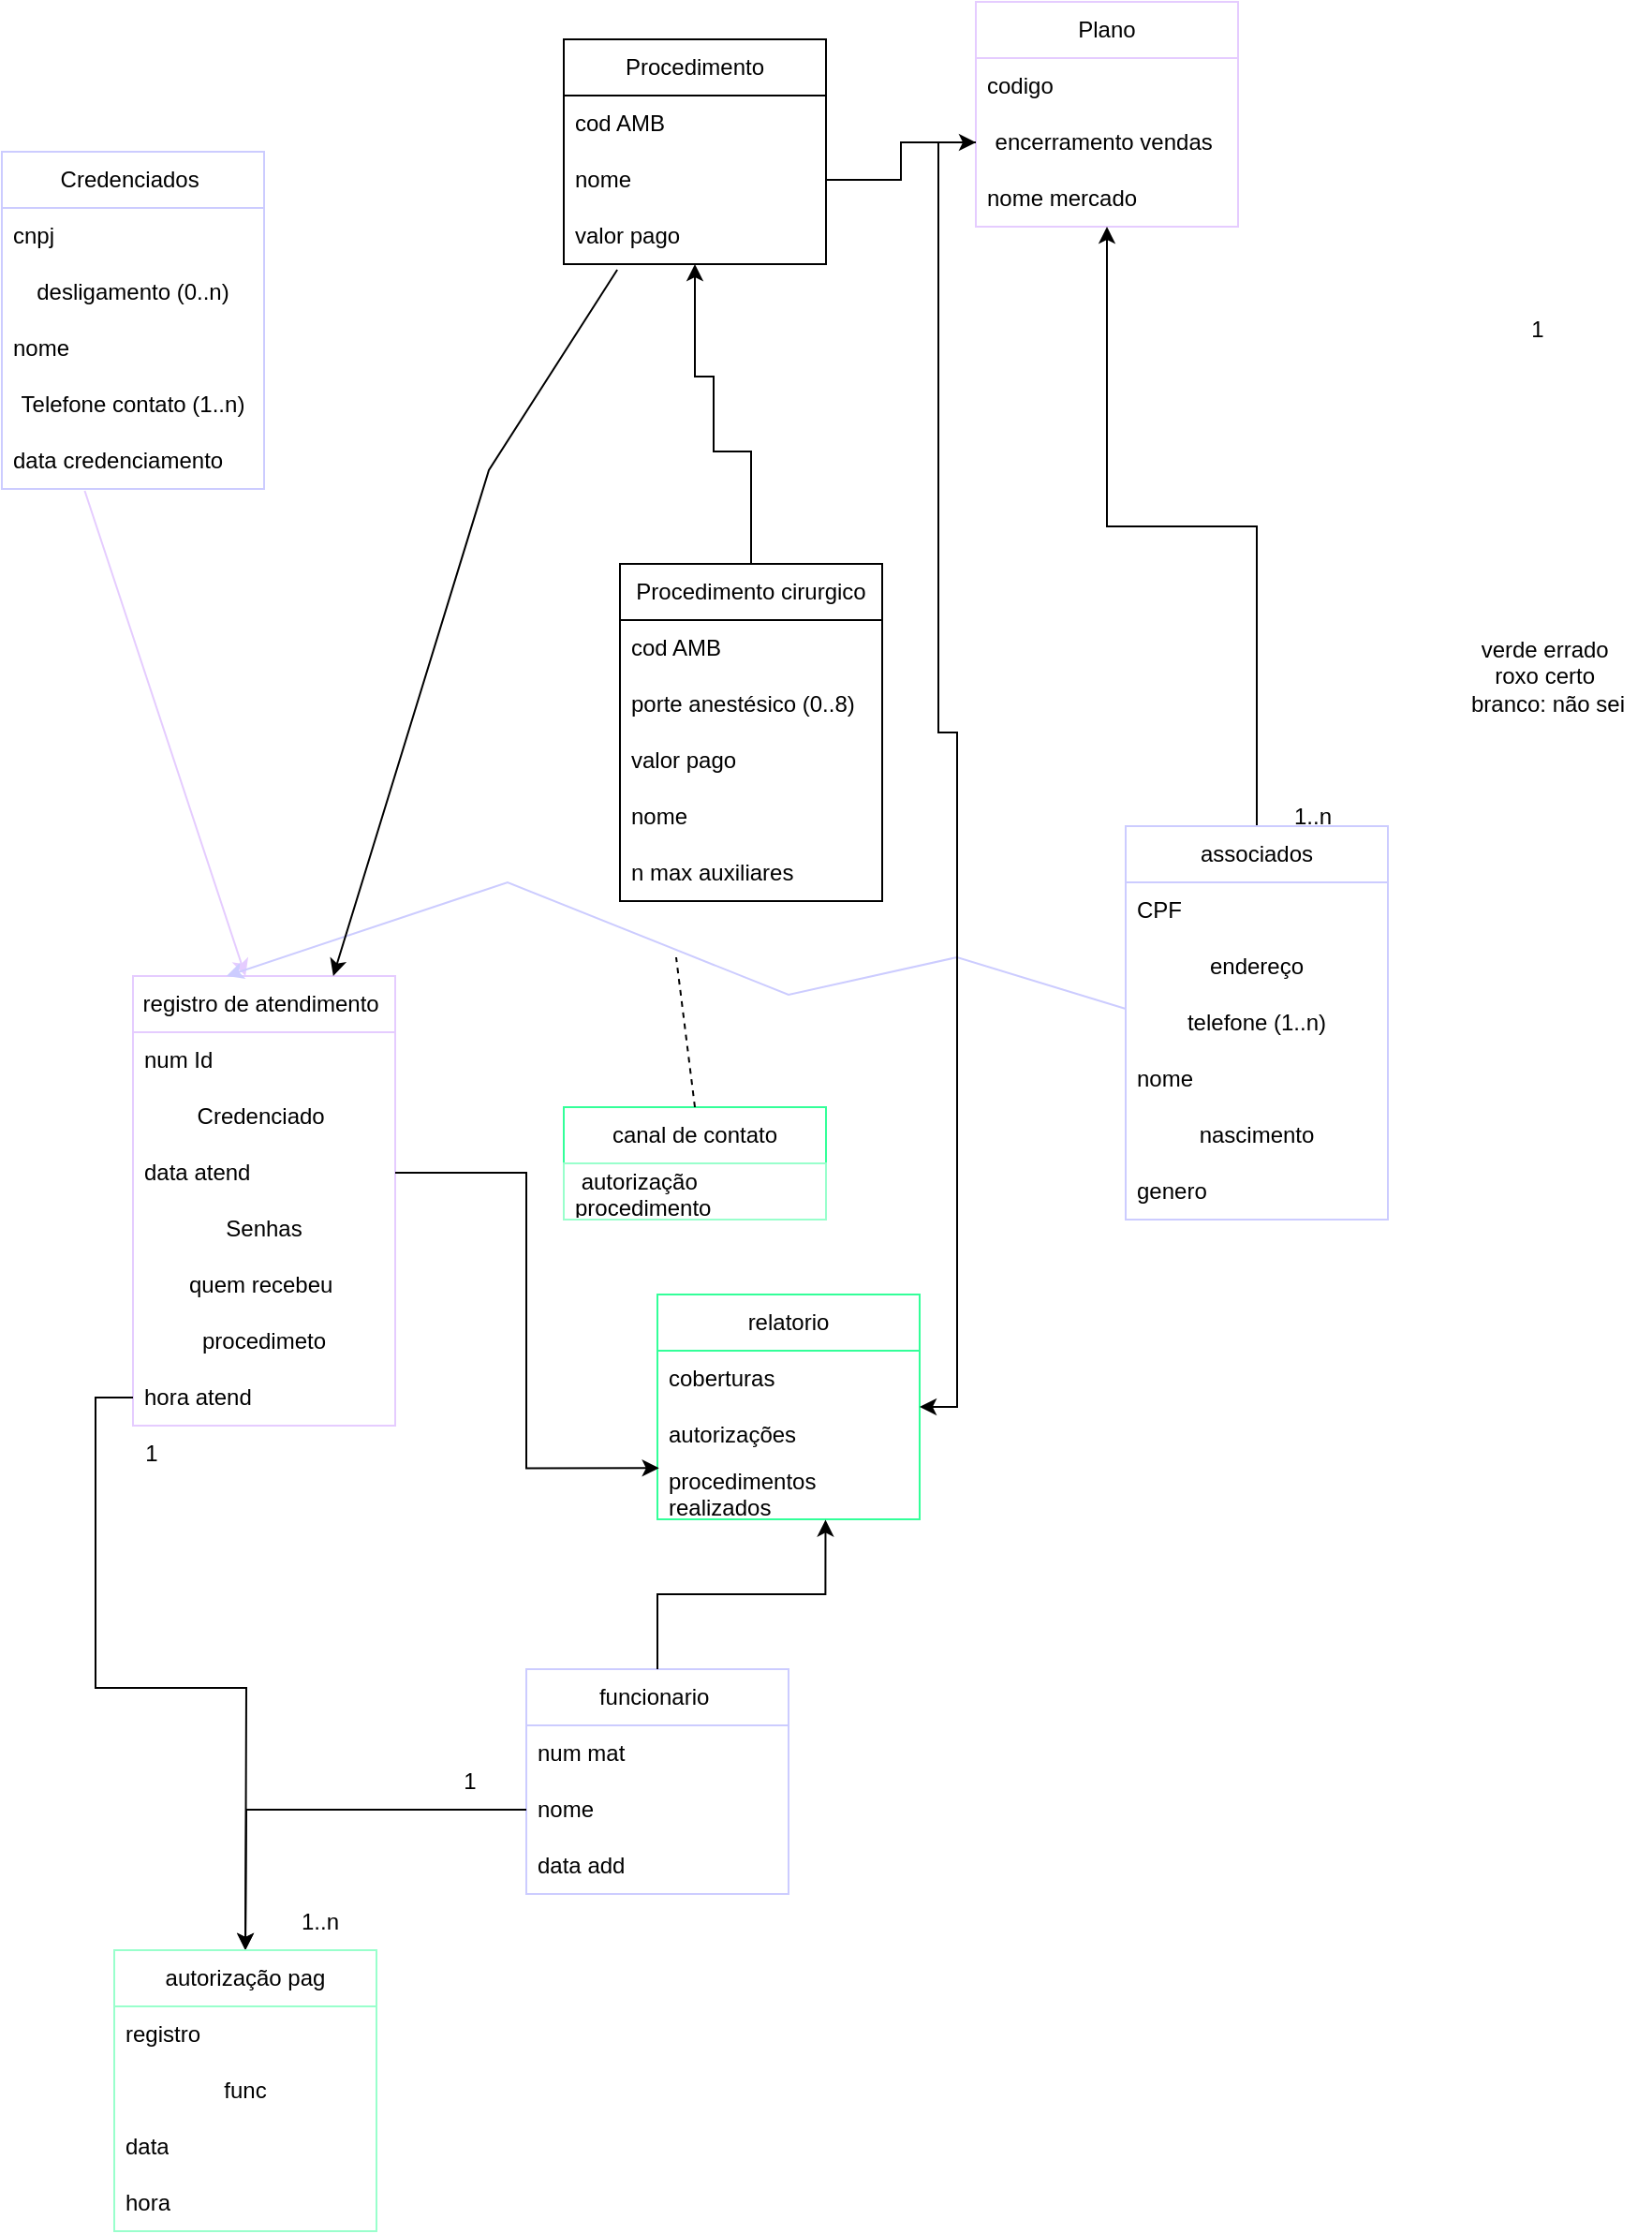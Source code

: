 <mxfile version="24.5.3" type="github" pages="5">
  <diagram name="13" id="fQhr82jezIVuV8n5K_sh">
    <mxGraphModel dx="2629" dy="828" grid="1" gridSize="10" guides="1" tooltips="1" connect="1" arrows="1" fold="1" page="1" pageScale="1" pageWidth="827" pageHeight="1169" math="0" shadow="0">
      <root>
        <mxCell id="0" />
        <mxCell id="1" parent="0" />
        <mxCell id="IBQ0sPaAjgqxp4voNF-X-5" value="Plano" style="swimlane;fontStyle=0;childLayout=stackLayout;horizontal=1;startSize=30;horizontalStack=0;resizeParent=1;resizeParentMax=0;resizeLast=0;collapsible=1;marginBottom=0;whiteSpace=wrap;html=1;strokeColor=#E5CCFF;" parent="1" vertex="1">
          <mxGeometry x="-130" y="30" width="140" height="120" as="geometry" />
        </mxCell>
        <mxCell id="IBQ0sPaAjgqxp4voNF-X-7" value="codigo&amp;nbsp;" style="text;strokeColor=none;fillColor=none;align=left;verticalAlign=middle;spacingLeft=4;spacingRight=4;overflow=hidden;points=[[0,0.5],[1,0.5]];portConstraint=eastwest;rotatable=0;whiteSpace=wrap;html=1;" parent="IBQ0sPaAjgqxp4voNF-X-5" vertex="1">
          <mxGeometry y="30" width="140" height="30" as="geometry" />
        </mxCell>
        <mxCell id="IBQ0sPaAjgqxp4voNF-X-9" value="encerramento vendas&amp;nbsp;" style="text;html=1;align=center;verticalAlign=middle;whiteSpace=wrap;rounded=0;" parent="IBQ0sPaAjgqxp4voNF-X-5" vertex="1">
          <mxGeometry y="60" width="140" height="30" as="geometry" />
        </mxCell>
        <mxCell id="IBQ0sPaAjgqxp4voNF-X-8" value="nome mercado" style="text;strokeColor=none;fillColor=none;align=left;verticalAlign=middle;spacingLeft=4;spacingRight=4;overflow=hidden;points=[[0,0.5],[1,0.5]];portConstraint=eastwest;rotatable=0;whiteSpace=wrap;html=1;" parent="IBQ0sPaAjgqxp4voNF-X-5" vertex="1">
          <mxGeometry y="90" width="140" height="30" as="geometry" />
        </mxCell>
        <mxCell id="IBQ0sPaAjgqxp4voNF-X-10" value="Procedimento" style="swimlane;fontStyle=0;childLayout=stackLayout;horizontal=1;startSize=30;horizontalStack=0;resizeParent=1;resizeParentMax=0;resizeLast=0;collapsible=1;marginBottom=0;whiteSpace=wrap;html=1;" parent="1" vertex="1">
          <mxGeometry x="-350" y="50" width="140" height="120" as="geometry" />
        </mxCell>
        <mxCell id="IBQ0sPaAjgqxp4voNF-X-11" value="cod AMB" style="text;strokeColor=none;fillColor=none;align=left;verticalAlign=middle;spacingLeft=4;spacingRight=4;overflow=hidden;points=[[0,0.5],[1,0.5]];portConstraint=eastwest;rotatable=0;whiteSpace=wrap;html=1;" parent="IBQ0sPaAjgqxp4voNF-X-10" vertex="1">
          <mxGeometry y="30" width="140" height="30" as="geometry" />
        </mxCell>
        <mxCell id="IBQ0sPaAjgqxp4voNF-X-12" value="nome" style="text;strokeColor=none;fillColor=none;align=left;verticalAlign=middle;spacingLeft=4;spacingRight=4;overflow=hidden;points=[[0,0.5],[1,0.5]];portConstraint=eastwest;rotatable=0;whiteSpace=wrap;html=1;" parent="IBQ0sPaAjgqxp4voNF-X-10" vertex="1">
          <mxGeometry y="60" width="140" height="30" as="geometry" />
        </mxCell>
        <mxCell id="IBQ0sPaAjgqxp4voNF-X-13" value="valor pago" style="text;strokeColor=none;fillColor=none;align=left;verticalAlign=middle;spacingLeft=4;spacingRight=4;overflow=hidden;points=[[0,0.5],[1,0.5]];portConstraint=eastwest;rotatable=0;whiteSpace=wrap;html=1;" parent="IBQ0sPaAjgqxp4voNF-X-10" vertex="1">
          <mxGeometry y="90" width="140" height="30" as="geometry" />
        </mxCell>
        <mxCell id="IBQ0sPaAjgqxp4voNF-X-14" style="edgeStyle=orthogonalEdgeStyle;rounded=0;orthogonalLoop=1;jettySize=auto;html=1;" parent="1" source="IBQ0sPaAjgqxp4voNF-X-12" target="IBQ0sPaAjgqxp4voNF-X-9" edge="1">
          <mxGeometry relative="1" as="geometry" />
        </mxCell>
        <mxCell id="IBQ0sPaAjgqxp4voNF-X-20" value="" style="edgeStyle=orthogonalEdgeStyle;rounded=0;orthogonalLoop=1;jettySize=auto;html=1;" parent="1" source="IBQ0sPaAjgqxp4voNF-X-15" target="IBQ0sPaAjgqxp4voNF-X-13" edge="1">
          <mxGeometry relative="1" as="geometry">
            <Array as="points">
              <mxPoint x="-250" y="270" />
              <mxPoint x="-270" y="270" />
              <mxPoint x="-270" y="230" />
              <mxPoint x="-280" y="230" />
            </Array>
          </mxGeometry>
        </mxCell>
        <mxCell id="IBQ0sPaAjgqxp4voNF-X-15" value="Procedimento cirurgico" style="swimlane;fontStyle=0;childLayout=stackLayout;horizontal=1;startSize=30;horizontalStack=0;resizeParent=1;resizeParentMax=0;resizeLast=0;collapsible=1;marginBottom=0;whiteSpace=wrap;html=1;" parent="1" vertex="1">
          <mxGeometry x="-320" y="330" width="140" height="180" as="geometry" />
        </mxCell>
        <mxCell id="IBQ0sPaAjgqxp4voNF-X-21" value="cod AMB" style="text;strokeColor=none;fillColor=none;align=left;verticalAlign=middle;spacingLeft=4;spacingRight=4;overflow=hidden;points=[[0,0.5],[1,0.5]];portConstraint=eastwest;rotatable=0;whiteSpace=wrap;html=1;" parent="IBQ0sPaAjgqxp4voNF-X-15" vertex="1">
          <mxGeometry y="30" width="140" height="30" as="geometry" />
        </mxCell>
        <mxCell id="IBQ0sPaAjgqxp4voNF-X-16" value="porte anestésico (0..8)" style="text;strokeColor=none;fillColor=none;align=left;verticalAlign=middle;spacingLeft=4;spacingRight=4;overflow=hidden;points=[[0,0.5],[1,0.5]];portConstraint=eastwest;rotatable=0;whiteSpace=wrap;html=1;" parent="IBQ0sPaAjgqxp4voNF-X-15" vertex="1">
          <mxGeometry y="60" width="140" height="30" as="geometry" />
        </mxCell>
        <mxCell id="IBQ0sPaAjgqxp4voNF-X-23" value="valor pago" style="text;strokeColor=none;fillColor=none;align=left;verticalAlign=middle;spacingLeft=4;spacingRight=4;overflow=hidden;points=[[0,0.5],[1,0.5]];portConstraint=eastwest;rotatable=0;whiteSpace=wrap;html=1;" parent="IBQ0sPaAjgqxp4voNF-X-15" vertex="1">
          <mxGeometry y="90" width="140" height="30" as="geometry" />
        </mxCell>
        <mxCell id="IBQ0sPaAjgqxp4voNF-X-22" value="nome" style="text;strokeColor=none;fillColor=none;align=left;verticalAlign=middle;spacingLeft=4;spacingRight=4;overflow=hidden;points=[[0,0.5],[1,0.5]];portConstraint=eastwest;rotatable=0;whiteSpace=wrap;html=1;" parent="IBQ0sPaAjgqxp4voNF-X-15" vertex="1">
          <mxGeometry y="120" width="140" height="30" as="geometry" />
        </mxCell>
        <mxCell id="IBQ0sPaAjgqxp4voNF-X-18" value="n max auxiliares" style="text;strokeColor=none;fillColor=none;align=left;verticalAlign=middle;spacingLeft=4;spacingRight=4;overflow=hidden;points=[[0,0.5],[1,0.5]];portConstraint=eastwest;rotatable=0;whiteSpace=wrap;html=1;" parent="IBQ0sPaAjgqxp4voNF-X-15" vertex="1">
          <mxGeometry y="150" width="140" height="30" as="geometry" />
        </mxCell>
        <mxCell id="IBQ0sPaAjgqxp4voNF-X-33" style="edgeStyle=orthogonalEdgeStyle;rounded=0;orthogonalLoop=1;jettySize=auto;html=1;entryX=0.5;entryY=1;entryDx=0;entryDy=0;" parent="1" source="IBQ0sPaAjgqxp4voNF-X-24" target="IBQ0sPaAjgqxp4voNF-X-5" edge="1">
          <mxGeometry relative="1" as="geometry" />
        </mxCell>
        <mxCell id="IBQ0sPaAjgqxp4voNF-X-24" value="associados" style="swimlane;fontStyle=0;childLayout=stackLayout;horizontal=1;startSize=30;horizontalStack=0;resizeParent=1;resizeParentMax=0;resizeLast=0;collapsible=1;marginBottom=0;whiteSpace=wrap;html=1;strokeColor=#CCCCFF;" parent="1" vertex="1">
          <mxGeometry x="-50" y="470" width="140" height="210" as="geometry" />
        </mxCell>
        <mxCell id="IBQ0sPaAjgqxp4voNF-X-25" value="CPF" style="text;strokeColor=none;fillColor=none;align=left;verticalAlign=middle;spacingLeft=4;spacingRight=4;overflow=hidden;points=[[0,0.5],[1,0.5]];portConstraint=eastwest;rotatable=0;whiteSpace=wrap;html=1;" parent="IBQ0sPaAjgqxp4voNF-X-24" vertex="1">
          <mxGeometry y="30" width="140" height="30" as="geometry" />
        </mxCell>
        <mxCell id="IBQ0sPaAjgqxp4voNF-X-29" value="endereço" style="text;html=1;align=center;verticalAlign=middle;whiteSpace=wrap;rounded=0;" parent="IBQ0sPaAjgqxp4voNF-X-24" vertex="1">
          <mxGeometry y="60" width="140" height="30" as="geometry" />
        </mxCell>
        <mxCell id="IBQ0sPaAjgqxp4voNF-X-30" value="telefone (1..n)" style="text;html=1;align=center;verticalAlign=middle;whiteSpace=wrap;rounded=0;" parent="IBQ0sPaAjgqxp4voNF-X-24" vertex="1">
          <mxGeometry y="90" width="140" height="30" as="geometry" />
        </mxCell>
        <mxCell id="IBQ0sPaAjgqxp4voNF-X-26" value="nome" style="text;strokeColor=none;fillColor=none;align=left;verticalAlign=middle;spacingLeft=4;spacingRight=4;overflow=hidden;points=[[0,0.5],[1,0.5]];portConstraint=eastwest;rotatable=0;whiteSpace=wrap;html=1;" parent="IBQ0sPaAjgqxp4voNF-X-24" vertex="1">
          <mxGeometry y="120" width="140" height="30" as="geometry" />
        </mxCell>
        <mxCell id="IBQ0sPaAjgqxp4voNF-X-28" value="nascimento" style="text;html=1;align=center;verticalAlign=middle;whiteSpace=wrap;rounded=0;" parent="IBQ0sPaAjgqxp4voNF-X-24" vertex="1">
          <mxGeometry y="150" width="140" height="30" as="geometry" />
        </mxCell>
        <mxCell id="IBQ0sPaAjgqxp4voNF-X-27" value="genero" style="text;strokeColor=none;fillColor=none;align=left;verticalAlign=middle;spacingLeft=4;spacingRight=4;overflow=hidden;points=[[0,0.5],[1,0.5]];portConstraint=eastwest;rotatable=0;whiteSpace=wrap;html=1;" parent="IBQ0sPaAjgqxp4voNF-X-24" vertex="1">
          <mxGeometry y="180" width="140" height="30" as="geometry" />
        </mxCell>
        <mxCell id="IBQ0sPaAjgqxp4voNF-X-34" value="1" style="text;html=1;align=center;verticalAlign=middle;whiteSpace=wrap;rounded=0;" parent="1" vertex="1">
          <mxGeometry x="140" y="190" width="60" height="30" as="geometry" />
        </mxCell>
        <mxCell id="IBQ0sPaAjgqxp4voNF-X-35" value="1..n" style="text;html=1;align=center;verticalAlign=middle;whiteSpace=wrap;rounded=0;" parent="1" vertex="1">
          <mxGeometry x="20" y="450" width="60" height="30" as="geometry" />
        </mxCell>
        <mxCell id="IBQ0sPaAjgqxp4voNF-X-36" value="Credenciados&amp;nbsp;" style="swimlane;fontStyle=0;childLayout=stackLayout;horizontal=1;startSize=30;horizontalStack=0;resizeParent=1;resizeParentMax=0;resizeLast=0;collapsible=1;marginBottom=0;whiteSpace=wrap;html=1;strokeColor=#CCCCFF;" parent="1" vertex="1">
          <mxGeometry x="-650" y="110" width="140" height="180" as="geometry" />
        </mxCell>
        <mxCell id="IBQ0sPaAjgqxp4voNF-X-37" value="cnpj" style="text;strokeColor=none;fillColor=none;align=left;verticalAlign=middle;spacingLeft=4;spacingRight=4;overflow=hidden;points=[[0,0.5],[1,0.5]];portConstraint=eastwest;rotatable=0;whiteSpace=wrap;html=1;" parent="IBQ0sPaAjgqxp4voNF-X-36" vertex="1">
          <mxGeometry y="30" width="140" height="30" as="geometry" />
        </mxCell>
        <mxCell id="BlOeldLFILy_I4-FqyDx-1" value="desligamento (0..n)" style="text;html=1;align=center;verticalAlign=middle;whiteSpace=wrap;rounded=0;" vertex="1" parent="IBQ0sPaAjgqxp4voNF-X-36">
          <mxGeometry y="60" width="140" height="30" as="geometry" />
        </mxCell>
        <mxCell id="IBQ0sPaAjgqxp4voNF-X-38" value="nome" style="text;strokeColor=none;fillColor=none;align=left;verticalAlign=middle;spacingLeft=4;spacingRight=4;overflow=hidden;points=[[0,0.5],[1,0.5]];portConstraint=eastwest;rotatable=0;whiteSpace=wrap;html=1;" parent="IBQ0sPaAjgqxp4voNF-X-36" vertex="1">
          <mxGeometry y="90" width="140" height="30" as="geometry" />
        </mxCell>
        <mxCell id="BlOeldLFILy_I4-FqyDx-2" value="Telefone contato (1..n)" style="text;html=1;align=center;verticalAlign=middle;whiteSpace=wrap;rounded=0;" vertex="1" parent="IBQ0sPaAjgqxp4voNF-X-36">
          <mxGeometry y="120" width="140" height="30" as="geometry" />
        </mxCell>
        <mxCell id="IBQ0sPaAjgqxp4voNF-X-39" value="data credenciamento" style="text;strokeColor=none;fillColor=none;align=left;verticalAlign=middle;spacingLeft=4;spacingRight=4;overflow=hidden;points=[[0,0.5],[1,0.5]];portConstraint=eastwest;rotatable=0;whiteSpace=wrap;html=1;" parent="IBQ0sPaAjgqxp4voNF-X-36" vertex="1">
          <mxGeometry y="150" width="140" height="30" as="geometry" />
        </mxCell>
        <mxCell id="BlOeldLFILy_I4-FqyDx-3" value="registro de atendimento&amp;nbsp;" style="swimlane;fontStyle=0;childLayout=stackLayout;horizontal=1;startSize=30;horizontalStack=0;resizeParent=1;resizeParentMax=0;resizeLast=0;collapsible=1;marginBottom=0;whiteSpace=wrap;html=1;strokeColor=#E5CCFF;" vertex="1" parent="1">
          <mxGeometry x="-580" y="550" width="140" height="240" as="geometry" />
        </mxCell>
        <mxCell id="BlOeldLFILy_I4-FqyDx-4" value="num Id" style="text;strokeColor=none;fillColor=none;align=left;verticalAlign=middle;spacingLeft=4;spacingRight=4;overflow=hidden;points=[[0,0.5],[1,0.5]];portConstraint=eastwest;rotatable=0;whiteSpace=wrap;html=1;" vertex="1" parent="BlOeldLFILy_I4-FqyDx-3">
          <mxGeometry y="30" width="140" height="30" as="geometry" />
        </mxCell>
        <mxCell id="BlOeldLFILy_I4-FqyDx-7" value="Credenciado&amp;nbsp;" style="text;html=1;align=center;verticalAlign=middle;whiteSpace=wrap;rounded=0;" vertex="1" parent="BlOeldLFILy_I4-FqyDx-3">
          <mxGeometry y="60" width="140" height="30" as="geometry" />
        </mxCell>
        <mxCell id="BlOeldLFILy_I4-FqyDx-5" value="data atend" style="text;strokeColor=none;fillColor=none;align=left;verticalAlign=middle;spacingLeft=4;spacingRight=4;overflow=hidden;points=[[0,0.5],[1,0.5]];portConstraint=eastwest;rotatable=0;whiteSpace=wrap;html=1;" vertex="1" parent="BlOeldLFILy_I4-FqyDx-3">
          <mxGeometry y="90" width="140" height="30" as="geometry" />
        </mxCell>
        <mxCell id="BlOeldLFILy_I4-FqyDx-19" value="Senhas" style="text;html=1;align=center;verticalAlign=middle;whiteSpace=wrap;rounded=0;" vertex="1" parent="BlOeldLFILy_I4-FqyDx-3">
          <mxGeometry y="120" width="140" height="30" as="geometry" />
        </mxCell>
        <mxCell id="BlOeldLFILy_I4-FqyDx-13" value="quem recebeu&amp;nbsp;" style="text;html=1;align=center;verticalAlign=middle;whiteSpace=wrap;rounded=0;" vertex="1" parent="BlOeldLFILy_I4-FqyDx-3">
          <mxGeometry y="150" width="140" height="30" as="geometry" />
        </mxCell>
        <mxCell id="BlOeldLFILy_I4-FqyDx-33" style="edgeStyle=orthogonalEdgeStyle;rounded=0;orthogonalLoop=1;jettySize=auto;html=1;" edge="1" parent="BlOeldLFILy_I4-FqyDx-3" source="BlOeldLFILy_I4-FqyDx-6">
          <mxGeometry relative="1" as="geometry">
            <mxPoint x="60" y="520" as="targetPoint" />
          </mxGeometry>
        </mxCell>
        <mxCell id="BlOeldLFILy_I4-FqyDx-12" value="procedimeto" style="text;html=1;align=center;verticalAlign=middle;whiteSpace=wrap;rounded=0;" vertex="1" parent="BlOeldLFILy_I4-FqyDx-3">
          <mxGeometry y="180" width="140" height="30" as="geometry" />
        </mxCell>
        <mxCell id="BlOeldLFILy_I4-FqyDx-6" value="hora atend" style="text;strokeColor=none;fillColor=none;align=left;verticalAlign=middle;spacingLeft=4;spacingRight=4;overflow=hidden;points=[[0,0.5],[1,0.5]];portConstraint=eastwest;rotatable=0;whiteSpace=wrap;html=1;" vertex="1" parent="BlOeldLFILy_I4-FqyDx-3">
          <mxGeometry y="210" width="140" height="30" as="geometry" />
        </mxCell>
        <mxCell id="BlOeldLFILy_I4-FqyDx-10" value="" style="endArrow=classic;html=1;rounded=0;entryX=0.429;entryY=0;entryDx=0;entryDy=0;entryPerimeter=0;exitX=0.316;exitY=1.033;exitDx=0;exitDy=0;exitPerimeter=0;strokeColor=#E5CCFF;" edge="1" parent="1" source="IBQ0sPaAjgqxp4voNF-X-39" target="BlOeldLFILy_I4-FqyDx-3">
          <mxGeometry width="50" height="50" relative="1" as="geometry">
            <mxPoint x="-140" y="310" as="sourcePoint" />
            <mxPoint x="-20" y="200" as="targetPoint" />
          </mxGeometry>
        </mxCell>
        <mxCell id="BlOeldLFILy_I4-FqyDx-11" value="" style="endArrow=classic;html=1;rounded=0;entryX=0.357;entryY=0;entryDx=0;entryDy=0;entryPerimeter=0;exitX=0;exitY=0.25;exitDx=0;exitDy=0;strokeColor=#CCCCFF;" edge="1" parent="1" source="IBQ0sPaAjgqxp4voNF-X-30" target="BlOeldLFILy_I4-FqyDx-3">
          <mxGeometry width="50" height="50" relative="1" as="geometry">
            <mxPoint x="-110" y="300" as="sourcePoint" />
            <mxPoint y="280" as="targetPoint" />
            <Array as="points">
              <mxPoint x="-140" y="540" />
              <mxPoint x="-230" y="560" />
              <mxPoint x="-380" y="500" />
            </Array>
          </mxGeometry>
        </mxCell>
        <mxCell id="BlOeldLFILy_I4-FqyDx-14" value="" style="endArrow=classic;html=1;rounded=0;exitX=0.204;exitY=1.1;exitDx=0;exitDy=0;exitPerimeter=0;" edge="1" parent="1" source="IBQ0sPaAjgqxp4voNF-X-13" target="BlOeldLFILy_I4-FqyDx-3">
          <mxGeometry width="50" height="50" relative="1" as="geometry">
            <mxPoint x="-70" y="230" as="sourcePoint" />
            <mxPoint x="-20" y="200" as="targetPoint" />
            <Array as="points">
              <mxPoint x="-390" y="280" />
            </Array>
          </mxGeometry>
        </mxCell>
        <mxCell id="BlOeldLFILy_I4-FqyDx-15" value="canal de contato" style="swimlane;fontStyle=0;childLayout=stackLayout;horizontal=1;startSize=30;horizontalStack=0;resizeParent=1;resizeParentMax=0;resizeLast=0;collapsible=1;marginBottom=0;whiteSpace=wrap;html=1;strokeColor=#33FF99;" vertex="1" parent="1">
          <mxGeometry x="-350" y="620" width="140" height="60" as="geometry" />
        </mxCell>
        <mxCell id="BlOeldLFILy_I4-FqyDx-18" value="&amp;nbsp;autorização procedimento" style="text;strokeColor=#99FFCC;fillColor=none;align=left;verticalAlign=middle;spacingLeft=4;spacingRight=4;overflow=hidden;points=[[0,0.5],[1,0.5]];portConstraint=eastwest;rotatable=0;whiteSpace=wrap;html=1;" vertex="1" parent="BlOeldLFILy_I4-FqyDx-15">
          <mxGeometry y="30" width="140" height="30" as="geometry" />
        </mxCell>
        <mxCell id="BlOeldLFILy_I4-FqyDx-20" value="" style="endArrow=none;dashed=1;html=1;rounded=0;" edge="1" parent="1">
          <mxGeometry width="50" height="50" relative="1" as="geometry">
            <mxPoint x="-280" y="620" as="sourcePoint" />
            <mxPoint x="-290" y="540" as="targetPoint" />
          </mxGeometry>
        </mxCell>
        <mxCell id="BlOeldLFILy_I4-FqyDx-21" value="relatorio" style="swimlane;fontStyle=0;childLayout=stackLayout;horizontal=1;startSize=30;horizontalStack=0;resizeParent=1;resizeParentMax=0;resizeLast=0;collapsible=1;marginBottom=0;whiteSpace=wrap;html=1;strokeColor=#33FF99;" vertex="1" parent="1">
          <mxGeometry x="-300" y="720" width="140" height="120" as="geometry" />
        </mxCell>
        <mxCell id="BlOeldLFILy_I4-FqyDx-22" value="coberturas" style="text;strokeColor=none;fillColor=none;align=left;verticalAlign=middle;spacingLeft=4;spacingRight=4;overflow=hidden;points=[[0,0.5],[1,0.5]];portConstraint=eastwest;rotatable=0;whiteSpace=wrap;html=1;" vertex="1" parent="BlOeldLFILy_I4-FqyDx-21">
          <mxGeometry y="30" width="140" height="30" as="geometry" />
        </mxCell>
        <mxCell id="BlOeldLFILy_I4-FqyDx-23" value="autorizações" style="text;strokeColor=none;fillColor=none;align=left;verticalAlign=middle;spacingLeft=4;spacingRight=4;overflow=hidden;points=[[0,0.5],[1,0.5]];portConstraint=eastwest;rotatable=0;whiteSpace=wrap;html=1;" vertex="1" parent="BlOeldLFILy_I4-FqyDx-21">
          <mxGeometry y="60" width="140" height="30" as="geometry" />
        </mxCell>
        <mxCell id="BlOeldLFILy_I4-FqyDx-24" value="procedimentos realizados" style="text;strokeColor=none;fillColor=none;align=left;verticalAlign=middle;spacingLeft=4;spacingRight=4;overflow=hidden;points=[[0,0.5],[1,0.5]];portConstraint=eastwest;rotatable=0;whiteSpace=wrap;html=1;" vertex="1" parent="BlOeldLFILy_I4-FqyDx-21">
          <mxGeometry y="90" width="140" height="30" as="geometry" />
        </mxCell>
        <mxCell id="BlOeldLFILy_I4-FqyDx-25" value="funcionario&amp;nbsp;" style="swimlane;fontStyle=0;childLayout=stackLayout;horizontal=1;startSize=30;horizontalStack=0;resizeParent=1;resizeParentMax=0;resizeLast=0;collapsible=1;marginBottom=0;whiteSpace=wrap;html=1;strokeColor=#CCCCFF;" vertex="1" parent="1">
          <mxGeometry x="-370" y="920" width="140" height="120" as="geometry" />
        </mxCell>
        <mxCell id="BlOeldLFILy_I4-FqyDx-26" value="num mat" style="text;strokeColor=none;fillColor=none;align=left;verticalAlign=middle;spacingLeft=4;spacingRight=4;overflow=hidden;points=[[0,0.5],[1,0.5]];portConstraint=eastwest;rotatable=0;whiteSpace=wrap;html=1;" vertex="1" parent="BlOeldLFILy_I4-FqyDx-25">
          <mxGeometry y="30" width="140" height="30" as="geometry" />
        </mxCell>
        <mxCell id="BlOeldLFILy_I4-FqyDx-32" style="edgeStyle=orthogonalEdgeStyle;rounded=0;orthogonalLoop=1;jettySize=auto;html=1;" edge="1" parent="BlOeldLFILy_I4-FqyDx-25" source="BlOeldLFILy_I4-FqyDx-27">
          <mxGeometry relative="1" as="geometry">
            <mxPoint x="-150" y="150" as="targetPoint" />
          </mxGeometry>
        </mxCell>
        <mxCell id="BlOeldLFILy_I4-FqyDx-27" value="nome" style="text;strokeColor=none;fillColor=none;align=left;verticalAlign=middle;spacingLeft=4;spacingRight=4;overflow=hidden;points=[[0,0.5],[1,0.5]];portConstraint=eastwest;rotatable=0;whiteSpace=wrap;html=1;" vertex="1" parent="BlOeldLFILy_I4-FqyDx-25">
          <mxGeometry y="60" width="140" height="30" as="geometry" />
        </mxCell>
        <mxCell id="BlOeldLFILy_I4-FqyDx-28" value="data add" style="text;strokeColor=none;fillColor=none;align=left;verticalAlign=middle;spacingLeft=4;spacingRight=4;overflow=hidden;points=[[0,0.5],[1,0.5]];portConstraint=eastwest;rotatable=0;whiteSpace=wrap;html=1;" vertex="1" parent="BlOeldLFILy_I4-FqyDx-25">
          <mxGeometry y="90" width="140" height="30" as="geometry" />
        </mxCell>
        <mxCell id="BlOeldLFILy_I4-FqyDx-29" style="edgeStyle=orthogonalEdgeStyle;rounded=0;orthogonalLoop=1;jettySize=auto;html=1;entryX=1;entryY=0.5;entryDx=0;entryDy=0;" edge="1" parent="1" source="IBQ0sPaAjgqxp4voNF-X-9" target="BlOeldLFILy_I4-FqyDx-21">
          <mxGeometry relative="1" as="geometry" />
        </mxCell>
        <mxCell id="BlOeldLFILy_I4-FqyDx-30" style="edgeStyle=orthogonalEdgeStyle;rounded=0;orthogonalLoop=1;jettySize=auto;html=1;entryX=0.006;entryY=0.089;entryDx=0;entryDy=0;entryPerimeter=0;" edge="1" parent="1" source="BlOeldLFILy_I4-FqyDx-5" target="BlOeldLFILy_I4-FqyDx-24">
          <mxGeometry relative="1" as="geometry" />
        </mxCell>
        <mxCell id="BlOeldLFILy_I4-FqyDx-31" style="edgeStyle=orthogonalEdgeStyle;rounded=0;orthogonalLoop=1;jettySize=auto;html=1;entryX=0.641;entryY=1.007;entryDx=0;entryDy=0;entryPerimeter=0;" edge="1" parent="1" source="BlOeldLFILy_I4-FqyDx-25" target="BlOeldLFILy_I4-FqyDx-24">
          <mxGeometry relative="1" as="geometry" />
        </mxCell>
        <mxCell id="BlOeldLFILy_I4-FqyDx-34" value="autorização pag" style="swimlane;fontStyle=0;childLayout=stackLayout;horizontal=1;startSize=30;horizontalStack=0;resizeParent=1;resizeParentMax=0;resizeLast=0;collapsible=1;marginBottom=0;whiteSpace=wrap;html=1;strokeColor=#99FFCC;" vertex="1" parent="1">
          <mxGeometry x="-590" y="1070" width="140" height="150" as="geometry" />
        </mxCell>
        <mxCell id="BlOeldLFILy_I4-FqyDx-35" value="registro" style="text;strokeColor=none;fillColor=none;align=left;verticalAlign=middle;spacingLeft=4;spacingRight=4;overflow=hidden;points=[[0,0.5],[1,0.5]];portConstraint=eastwest;rotatable=0;whiteSpace=wrap;html=1;" vertex="1" parent="BlOeldLFILy_I4-FqyDx-34">
          <mxGeometry y="30" width="140" height="30" as="geometry" />
        </mxCell>
        <mxCell id="BlOeldLFILy_I4-FqyDx-38" value="func" style="text;html=1;align=center;verticalAlign=middle;whiteSpace=wrap;rounded=0;" vertex="1" parent="BlOeldLFILy_I4-FqyDx-34">
          <mxGeometry y="60" width="140" height="30" as="geometry" />
        </mxCell>
        <mxCell id="BlOeldLFILy_I4-FqyDx-36" value="data" style="text;strokeColor=none;fillColor=none;align=left;verticalAlign=middle;spacingLeft=4;spacingRight=4;overflow=hidden;points=[[0,0.5],[1,0.5]];portConstraint=eastwest;rotatable=0;whiteSpace=wrap;html=1;" vertex="1" parent="BlOeldLFILy_I4-FqyDx-34">
          <mxGeometry y="90" width="140" height="30" as="geometry" />
        </mxCell>
        <mxCell id="BlOeldLFILy_I4-FqyDx-37" value="hora" style="text;strokeColor=none;fillColor=none;align=left;verticalAlign=middle;spacingLeft=4;spacingRight=4;overflow=hidden;points=[[0,0.5],[1,0.5]];portConstraint=eastwest;rotatable=0;whiteSpace=wrap;html=1;" vertex="1" parent="BlOeldLFILy_I4-FqyDx-34">
          <mxGeometry y="120" width="140" height="30" as="geometry" />
        </mxCell>
        <mxCell id="BlOeldLFILy_I4-FqyDx-39" value="1" style="text;html=1;align=center;verticalAlign=middle;whiteSpace=wrap;rounded=0;" vertex="1" parent="1">
          <mxGeometry x="-430" y="965" width="60" height="30" as="geometry" />
        </mxCell>
        <mxCell id="BlOeldLFILy_I4-FqyDx-40" value="1..n" style="text;html=1;align=center;verticalAlign=middle;whiteSpace=wrap;rounded=0;" vertex="1" parent="1">
          <mxGeometry x="-510" y="1040" width="60" height="30" as="geometry" />
        </mxCell>
        <mxCell id="BlOeldLFILy_I4-FqyDx-42" value="1" style="text;html=1;align=center;verticalAlign=middle;whiteSpace=wrap;rounded=0;" vertex="1" parent="1">
          <mxGeometry x="-600" y="790" width="60" height="30" as="geometry" />
        </mxCell>
        <mxCell id="BlOeldLFILy_I4-FqyDx-45" value="verde errado&amp;nbsp;&lt;div&gt;roxo certo&amp;nbsp;&lt;/div&gt;&lt;div&gt;branco: não sei&lt;/div&gt;" style="text;html=1;align=center;verticalAlign=middle;resizable=0;points=[];autosize=1;strokeColor=none;fillColor=none;" vertex="1" parent="1">
          <mxGeometry x="120" y="360" width="110" height="60" as="geometry" />
        </mxCell>
      </root>
    </mxGraphModel>
  </diagram>
  <diagram id="ajyrlb1e2obQ6ubyZ5rP" name="14">
    <mxGraphModel dx="2117" dy="577" grid="1" gridSize="10" guides="1" tooltips="1" connect="1" arrows="1" fold="1" page="1" pageScale="1" pageWidth="827" pageHeight="1169" math="0" shadow="0">
      <root>
        <mxCell id="0" />
        <mxCell id="1" parent="0" />
        <mxCell id="s67iPqK68QyhG0WOV5f1-1" value="alunos" style="swimlane;fontStyle=0;childLayout=stackLayout;horizontal=1;startSize=30;horizontalStack=0;resizeParent=1;resizeParentMax=0;resizeLast=0;collapsible=1;marginBottom=0;whiteSpace=wrap;html=1;" vertex="1" parent="1">
          <mxGeometry x="90" y="390" width="140" height="120" as="geometry" />
        </mxCell>
        <mxCell id="s67iPqK68QyhG0WOV5f1-2" value="Item 1" style="text;strokeColor=none;fillColor=none;align=left;verticalAlign=middle;spacingLeft=4;spacingRight=4;overflow=hidden;points=[[0,0.5],[1,0.5]];portConstraint=eastwest;rotatable=0;whiteSpace=wrap;html=1;" vertex="1" parent="s67iPqK68QyhG0WOV5f1-1">
          <mxGeometry y="30" width="140" height="30" as="geometry" />
        </mxCell>
        <mxCell id="s67iPqK68QyhG0WOV5f1-3" value="Item 2" style="text;strokeColor=none;fillColor=none;align=left;verticalAlign=middle;spacingLeft=4;spacingRight=4;overflow=hidden;points=[[0,0.5],[1,0.5]];portConstraint=eastwest;rotatable=0;whiteSpace=wrap;html=1;" vertex="1" parent="s67iPqK68QyhG0WOV5f1-1">
          <mxGeometry y="60" width="140" height="30" as="geometry" />
        </mxCell>
        <mxCell id="s67iPqK68QyhG0WOV5f1-4" value="Item 3" style="text;strokeColor=none;fillColor=none;align=left;verticalAlign=middle;spacingLeft=4;spacingRight=4;overflow=hidden;points=[[0,0.5],[1,0.5]];portConstraint=eastwest;rotatable=0;whiteSpace=wrap;html=1;" vertex="1" parent="s67iPqK68QyhG0WOV5f1-1">
          <mxGeometry y="90" width="140" height="30" as="geometry" />
        </mxCell>
        <mxCell id="s67iPqK68QyhG0WOV5f1-5" value="cursos" style="swimlane;fontStyle=0;childLayout=stackLayout;horizontal=1;startSize=30;horizontalStack=0;resizeParent=1;resizeParentMax=0;resizeLast=0;collapsible=1;marginBottom=0;whiteSpace=wrap;html=1;" vertex="1" parent="1">
          <mxGeometry x="320" y="390" width="140" height="120" as="geometry" />
        </mxCell>
        <mxCell id="s67iPqK68QyhG0WOV5f1-6" value="diciplinas 1..*" style="text;strokeColor=none;fillColor=none;align=left;verticalAlign=middle;spacingLeft=4;spacingRight=4;overflow=hidden;points=[[0,0.5],[1,0.5]];portConstraint=eastwest;rotatable=0;whiteSpace=wrap;html=1;" vertex="1" parent="s67iPqK68QyhG0WOV5f1-5">
          <mxGeometry y="30" width="140" height="30" as="geometry" />
        </mxCell>
        <mxCell id="s67iPqK68QyhG0WOV5f1-7" value="Item 2" style="text;strokeColor=none;fillColor=none;align=left;verticalAlign=middle;spacingLeft=4;spacingRight=4;overflow=hidden;points=[[0,0.5],[1,0.5]];portConstraint=eastwest;rotatable=0;whiteSpace=wrap;html=1;" vertex="1" parent="s67iPqK68QyhG0WOV5f1-5">
          <mxGeometry y="60" width="140" height="30" as="geometry" />
        </mxCell>
        <mxCell id="s67iPqK68QyhG0WOV5f1-8" value="Item 3" style="text;strokeColor=none;fillColor=none;align=left;verticalAlign=middle;spacingLeft=4;spacingRight=4;overflow=hidden;points=[[0,0.5],[1,0.5]];portConstraint=eastwest;rotatable=0;whiteSpace=wrap;html=1;" vertex="1" parent="s67iPqK68QyhG0WOV5f1-5">
          <mxGeometry y="90" width="140" height="30" as="geometry" />
        </mxCell>
        <mxCell id="s67iPqK68QyhG0WOV5f1-9" style="edgeStyle=orthogonalEdgeStyle;rounded=0;orthogonalLoop=1;jettySize=auto;html=1;entryX=0;entryY=0.5;entryDx=0;entryDy=0;" edge="1" parent="1" source="s67iPqK68QyhG0WOV5f1-3" target="s67iPqK68QyhG0WOV5f1-7">
          <mxGeometry relative="1" as="geometry" />
        </mxCell>
        <mxCell id="s67iPqK68QyhG0WOV5f1-11" value="0..n*" style="text;html=1;align=center;verticalAlign=middle;whiteSpace=wrap;rounded=0;" vertex="1" parent="1">
          <mxGeometry x="230" y="420" width="60" height="30" as="geometry" />
        </mxCell>
        <mxCell id="s67iPqK68QyhG0WOV5f1-12" value="1&lt;div&gt;&lt;br&gt;&lt;/div&gt;" style="text;html=1;align=center;verticalAlign=middle;whiteSpace=wrap;rounded=0;" vertex="1" parent="1">
          <mxGeometry x="270" y="480" width="60" height="30" as="geometry" />
        </mxCell>
        <mxCell id="s67iPqK68QyhG0WOV5f1-13" value="diciplinas" style="swimlane;fontStyle=0;childLayout=stackLayout;horizontal=1;startSize=30;horizontalStack=0;resizeParent=1;resizeParentMax=0;resizeLast=0;collapsible=1;marginBottom=0;whiteSpace=wrap;html=1;" vertex="1" parent="1">
          <mxGeometry x="320" y="585" width="140" height="90" as="geometry" />
        </mxCell>
        <mxCell id="s67iPqK68QyhG0WOV5f1-14" value="periodo" style="text;strokeColor=none;fillColor=none;align=left;verticalAlign=middle;spacingLeft=4;spacingRight=4;overflow=hidden;points=[[0,0.5],[1,0.5]];portConstraint=eastwest;rotatable=0;whiteSpace=wrap;html=1;" vertex="1" parent="s67iPqK68QyhG0WOV5f1-13">
          <mxGeometry y="30" width="140" height="30" as="geometry" />
        </mxCell>
        <mxCell id="s67iPqK68QyhG0WOV5f1-15" value="pré requisito" style="text;strokeColor=none;fillColor=none;align=left;verticalAlign=middle;spacingLeft=4;spacingRight=4;overflow=hidden;points=[[0,0.5],[1,0.5]];portConstraint=eastwest;rotatable=0;whiteSpace=wrap;html=1;" vertex="1" parent="s67iPqK68QyhG0WOV5f1-13">
          <mxGeometry y="60" width="140" height="30" as="geometry" />
        </mxCell>
        <mxCell id="s67iPqK68QyhG0WOV5f1-17" style="edgeStyle=orthogonalEdgeStyle;rounded=0;orthogonalLoop=1;jettySize=auto;html=1;entryX=0.506;entryY=0.98;entryDx=0;entryDy=0;entryPerimeter=0;" edge="1" parent="1" source="s67iPqK68QyhG0WOV5f1-13" target="s67iPqK68QyhG0WOV5f1-8">
          <mxGeometry relative="1" as="geometry" />
        </mxCell>
        <mxCell id="s67iPqK68QyhG0WOV5f1-22" style="edgeStyle=orthogonalEdgeStyle;rounded=0;orthogonalLoop=1;jettySize=auto;html=1;" edge="1" parent="1" source="s67iPqK68QyhG0WOV5f1-18" target="s67iPqK68QyhG0WOV5f1-23">
          <mxGeometry relative="1" as="geometry">
            <mxPoint x="380" y="710" as="targetPoint" />
          </mxGeometry>
        </mxCell>
        <mxCell id="s67iPqK68QyhG0WOV5f1-18" value="turmas&amp;nbsp;" style="swimlane;fontStyle=0;childLayout=stackLayout;horizontal=1;startSize=30;horizontalStack=0;resizeParent=1;resizeParentMax=0;resizeLast=0;collapsible=1;marginBottom=0;whiteSpace=wrap;html=1;" vertex="1" parent="1">
          <mxGeometry x="320" y="785" width="140" height="60" as="geometry" />
        </mxCell>
        <mxCell id="s67iPqK68QyhG0WOV5f1-36" style="edgeStyle=orthogonalEdgeStyle;rounded=0;orthogonalLoop=1;jettySize=auto;html=1;" edge="1" parent="s67iPqK68QyhG0WOV5f1-18">
          <mxGeometry relative="1" as="geometry">
            <mxPoint x="-130" y="-250" as="targetPoint" />
            <mxPoint y="75" as="sourcePoint" />
          </mxGeometry>
        </mxCell>
        <mxCell id="s67iPqK68QyhG0WOV5f1-44" style="edgeStyle=orthogonalEdgeStyle;rounded=0;orthogonalLoop=1;jettySize=auto;html=1;" edge="1" parent="s67iPqK68QyhG0WOV5f1-18">
          <mxGeometry relative="1" as="geometry">
            <mxPoint x="300" y="-115" as="targetPoint" />
            <mxPoint x="140" y="75" as="sourcePoint" />
          </mxGeometry>
        </mxCell>
        <mxCell id="s67iPqK68QyhG0WOV5f1-23" value="1..n*" style="text;html=1;align=center;verticalAlign=middle;whiteSpace=wrap;rounded=0;" vertex="1" parent="1">
          <mxGeometry x="350" y="675" width="140" height="30" as="geometry" />
        </mxCell>
        <mxCell id="s67iPqK68QyhG0WOV5f1-24" value="1" style="text;html=1;align=center;verticalAlign=middle;whiteSpace=wrap;rounded=0;" vertex="1" parent="1">
          <mxGeometry x="340" y="740" width="140" height="30" as="geometry" />
        </mxCell>
        <mxCell id="s67iPqK68QyhG0WOV5f1-30" value="0..7" style="text;html=1;align=center;verticalAlign=middle;whiteSpace=wrap;rounded=0;" vertex="1" parent="1">
          <mxGeometry x="210" y="800" width="140" height="30" as="geometry" />
        </mxCell>
        <mxCell id="s67iPqK68QyhG0WOV5f1-31" value="40..0" style="text;html=1;align=center;verticalAlign=middle;whiteSpace=wrap;rounded=0;" vertex="1" parent="1">
          <mxGeometry x="30" y="520" width="140" height="30" as="geometry" />
        </mxCell>
        <mxCell id="s67iPqK68QyhG0WOV5f1-37" value="Professor" style="swimlane;fontStyle=0;childLayout=stackLayout;horizontal=1;startSize=30;horizontalStack=0;resizeParent=1;resizeParentMax=0;resizeLast=0;collapsible=1;marginBottom=0;whiteSpace=wrap;html=1;" vertex="1" parent="1">
          <mxGeometry x="580" y="600" width="140" height="60" as="geometry" />
        </mxCell>
        <mxCell id="s67iPqK68QyhG0WOV5f1-38" value="certificado" style="text;strokeColor=none;fillColor=none;align=left;verticalAlign=middle;spacingLeft=4;spacingRight=4;overflow=hidden;points=[[0,0.5],[1,0.5]];portConstraint=eastwest;rotatable=0;whiteSpace=wrap;html=1;" vertex="1" parent="s67iPqK68QyhG0WOV5f1-37">
          <mxGeometry y="30" width="140" height="30" as="geometry" />
        </mxCell>
        <mxCell id="s67iPqK68QyhG0WOV5f1-41" style="edgeStyle=orthogonalEdgeStyle;rounded=0;orthogonalLoop=1;jettySize=auto;html=1;entryX=1;entryY=0.5;entryDx=0;entryDy=0;" edge="1" parent="1" target="s67iPqK68QyhG0WOV5f1-15">
          <mxGeometry relative="1" as="geometry">
            <mxPoint x="580" y="675" as="sourcePoint" />
          </mxGeometry>
        </mxCell>
        <mxCell id="s67iPqK68QyhG0WOV5f1-42" value="1..n" style="text;html=1;align=center;verticalAlign=middle;whiteSpace=wrap;rounded=0;" vertex="1" parent="1">
          <mxGeometry x="530" y="645" width="60" height="30" as="geometry" />
        </mxCell>
        <mxCell id="s67iPqK68QyhG0WOV5f1-43" value="0..3" style="text;html=1;align=center;verticalAlign=middle;whiteSpace=wrap;rounded=0;" vertex="1" parent="1">
          <mxGeometry x="410" y="660" width="140" height="30" as="geometry" />
        </mxCell>
        <mxCell id="s67iPqK68QyhG0WOV5f1-45" value="1..n" style="text;html=1;align=center;verticalAlign=middle;whiteSpace=wrap;rounded=0;" vertex="1" parent="1">
          <mxGeometry x="414" y="815" width="140" height="30" as="geometry" />
        </mxCell>
        <mxCell id="s67iPqK68QyhG0WOV5f1-46" value="0..1" style="text;html=1;align=center;verticalAlign=middle;whiteSpace=wrap;rounded=0;" vertex="1" parent="1">
          <mxGeometry x="630" y="660" width="140" height="30" as="geometry" />
        </mxCell>
        <mxCell id="s67iPqK68QyhG0WOV5f1-47" value="histórico" style="swimlane;fontStyle=0;childLayout=stackLayout;horizontal=1;startSize=30;horizontalStack=0;resizeParent=1;resizeParentMax=0;resizeLast=0;collapsible=1;marginBottom=0;whiteSpace=wrap;html=1;" vertex="1" parent="1">
          <mxGeometry x="-70" y="770" width="140" height="150" as="geometry" />
        </mxCell>
        <mxCell id="s67iPqK68QyhG0WOV5f1-48" value="&amp;nbsp;vezes cursada (1..3)" style="text;strokeColor=none;fillColor=none;align=left;verticalAlign=middle;spacingLeft=4;spacingRight=4;overflow=hidden;points=[[0,0.5],[1,0.5]];portConstraint=eastwest;rotatable=0;whiteSpace=wrap;html=1;" vertex="1" parent="s67iPqK68QyhG0WOV5f1-47">
          <mxGeometry y="30" width="140" height="30" as="geometry" />
        </mxCell>
        <mxCell id="s67iPqK68QyhG0WOV5f1-49" value="nota final&amp;nbsp;" style="text;strokeColor=none;fillColor=none;align=left;verticalAlign=middle;spacingLeft=4;spacingRight=4;overflow=hidden;points=[[0,0.5],[1,0.5]];portConstraint=eastwest;rotatable=0;whiteSpace=wrap;html=1;" vertex="1" parent="s67iPqK68QyhG0WOV5f1-47">
          <mxGeometry y="60" width="140" height="30" as="geometry" />
        </mxCell>
        <mxCell id="s67iPqK68QyhG0WOV5f1-51" value="semestre cursado&amp;nbsp;" style="text;html=1;align=center;verticalAlign=middle;whiteSpace=wrap;rounded=0;" vertex="1" parent="s67iPqK68QyhG0WOV5f1-47">
          <mxGeometry y="90" width="140" height="30" as="geometry" />
        </mxCell>
        <mxCell id="s67iPqK68QyhG0WOV5f1-50" value="ano cursada" style="text;strokeColor=none;fillColor=none;align=left;verticalAlign=middle;spacingLeft=4;spacingRight=4;overflow=hidden;points=[[0,0.5],[1,0.5]];portConstraint=eastwest;rotatable=0;whiteSpace=wrap;html=1;" vertex="1" parent="s67iPqK68QyhG0WOV5f1-47">
          <mxGeometry y="120" width="140" height="30" as="geometry" />
        </mxCell>
        <mxCell id="s67iPqK68QyhG0WOV5f1-52" style="edgeStyle=orthogonalEdgeStyle;rounded=0;orthogonalLoop=1;jettySize=auto;html=1;entryX=-0.019;entryY=0.2;entryDx=0;entryDy=0;entryPerimeter=0;" edge="1" parent="1" target="s67iPqK68QyhG0WOV5f1-15">
          <mxGeometry relative="1" as="geometry">
            <mxPoint y="760" as="sourcePoint" />
          </mxGeometry>
        </mxCell>
        <mxCell id="s67iPqK68QyhG0WOV5f1-53" style="edgeStyle=orthogonalEdgeStyle;rounded=0;orthogonalLoop=1;jettySize=auto;html=1;" edge="1" parent="1" source="s67iPqK68QyhG0WOV5f1-4" target="s67iPqK68QyhG0WOV5f1-47">
          <mxGeometry relative="1" as="geometry" />
        </mxCell>
        <mxCell id="s67iPqK68QyhG0WOV5f1-54" value="1" style="text;html=1;align=center;verticalAlign=middle;whiteSpace=wrap;rounded=0;" vertex="1" parent="1">
          <mxGeometry x="-80" y="735" width="60" height="30" as="geometry" />
        </mxCell>
        <mxCell id="s67iPqK68QyhG0WOV5f1-55" value="1" style="text;html=1;align=center;verticalAlign=middle;whiteSpace=wrap;rounded=0;" vertex="1" parent="1">
          <mxGeometry x="30" y="460" width="60" height="30" as="geometry" />
        </mxCell>
        <mxCell id="s67iPqK68QyhG0WOV5f1-56" value="0..n*" style="text;html=1;align=center;verticalAlign=middle;whiteSpace=wrap;rounded=0;" vertex="1" parent="1">
          <mxGeometry x="260" y="620" width="60" height="30" as="geometry" />
        </mxCell>
      </root>
    </mxGraphModel>
  </diagram>
  <diagram id="5eGjAsAmW-N0XutpohuT" name="15">
    <mxGraphModel dx="1843" dy="824" grid="1" gridSize="10" guides="1" tooltips="1" connect="1" arrows="1" fold="1" page="1" pageScale="1" pageWidth="827" pageHeight="1169" math="0" shadow="0">
      <root>
        <mxCell id="0" />
        <mxCell id="1" parent="0" />
        <mxCell id="lDUgxo1hSUfcSF3uJC_d-1" value="Projeto" style="swimlane;fontStyle=0;childLayout=stackLayout;horizontal=1;startSize=30;horizontalStack=0;resizeParent=1;resizeParentMax=0;resizeLast=0;collapsible=1;marginBottom=0;whiteSpace=wrap;html=1;" vertex="1" parent="1">
          <mxGeometry x="110" y="150" width="140" height="150" as="geometry" />
        </mxCell>
        <mxCell id="lDUgxo1hSUfcSF3uJC_d-2" value="código" style="text;strokeColor=none;fillColor=none;align=left;verticalAlign=middle;spacingLeft=4;spacingRight=4;overflow=hidden;points=[[0,0.5],[1,0.5]];portConstraint=eastwest;rotatable=0;whiteSpace=wrap;html=1;" vertex="1" parent="lDUgxo1hSUfcSF3uJC_d-1">
          <mxGeometry y="30" width="140" height="30" as="geometry" />
        </mxCell>
        <mxCell id="lDUgxo1hSUfcSF3uJC_d-3" value="nome" style="text;strokeColor=none;fillColor=none;align=left;verticalAlign=middle;spacingLeft=4;spacingRight=4;overflow=hidden;points=[[0,0.5],[1,0.5]];portConstraint=eastwest;rotatable=0;whiteSpace=wrap;html=1;" vertex="1" parent="lDUgxo1hSUfcSF3uJC_d-1">
          <mxGeometry y="60" width="140" height="30" as="geometry" />
        </mxCell>
        <mxCell id="lDUgxo1hSUfcSF3uJC_d-4" value="data de inicio" style="text;strokeColor=none;fillColor=none;align=left;verticalAlign=middle;spacingLeft=4;spacingRight=4;overflow=hidden;points=[[0,0.5],[1,0.5]];portConstraint=eastwest;rotatable=0;whiteSpace=wrap;html=1;" vertex="1" parent="lDUgxo1hSUfcSF3uJC_d-1">
          <mxGeometry y="90" width="140" height="30" as="geometry" />
        </mxCell>
        <mxCell id="lDUgxo1hSUfcSF3uJC_d-5" value="prazo previsto" style="text;html=1;align=center;verticalAlign=middle;whiteSpace=wrap;rounded=0;" vertex="1" parent="lDUgxo1hSUfcSF3uJC_d-1">
          <mxGeometry y="120" width="140" height="30" as="geometry" />
        </mxCell>
        <mxCell id="lDUgxo1hSUfcSF3uJC_d-6" value="clientes&amp;nbsp;" style="swimlane;fontStyle=0;childLayout=stackLayout;horizontal=1;startSize=30;horizontalStack=0;resizeParent=1;resizeParentMax=0;resizeLast=0;collapsible=1;marginBottom=0;whiteSpace=wrap;html=1;" vertex="1" parent="1">
          <mxGeometry x="320" y="60" width="140" height="150" as="geometry" />
        </mxCell>
        <mxCell id="lDUgxo1hSUfcSF3uJC_d-7" value="nome empresa" style="text;strokeColor=none;fillColor=none;align=left;verticalAlign=middle;spacingLeft=4;spacingRight=4;overflow=hidden;points=[[0,0.5],[1,0.5]];portConstraint=eastwest;rotatable=0;whiteSpace=wrap;html=1;" vertex="1" parent="lDUgxo1hSUfcSF3uJC_d-6">
          <mxGeometry y="30" width="140" height="30" as="geometry" />
        </mxCell>
        <mxCell id="lDUgxo1hSUfcSF3uJC_d-8" value="cnpj" style="text;strokeColor=none;fillColor=none;align=left;verticalAlign=middle;spacingLeft=4;spacingRight=4;overflow=hidden;points=[[0,0.5],[1,0.5]];portConstraint=eastwest;rotatable=0;whiteSpace=wrap;html=1;" vertex="1" parent="lDUgxo1hSUfcSF3uJC_d-6">
          <mxGeometry y="60" width="140" height="30" as="geometry" />
        </mxCell>
        <mxCell id="lDUgxo1hSUfcSF3uJC_d-18" value="telefones (1..n*)" style="text;html=1;align=center;verticalAlign=middle;whiteSpace=wrap;rounded=0;" vertex="1" parent="lDUgxo1hSUfcSF3uJC_d-6">
          <mxGeometry y="90" width="140" height="30" as="geometry" />
        </mxCell>
        <mxCell id="lDUgxo1hSUfcSF3uJC_d-9" value="endereço&amp;nbsp;" style="text;strokeColor=none;fillColor=none;align=left;verticalAlign=middle;spacingLeft=4;spacingRight=4;overflow=hidden;points=[[0,0.5],[1,0.5]];portConstraint=eastwest;rotatable=0;whiteSpace=wrap;html=1;" vertex="1" parent="lDUgxo1hSUfcSF3uJC_d-6">
          <mxGeometry y="120" width="140" height="30" as="geometry" />
        </mxCell>
        <mxCell id="lDUgxo1hSUfcSF3uJC_d-10" style="edgeStyle=orthogonalEdgeStyle;rounded=0;orthogonalLoop=1;jettySize=auto;html=1;" edge="1" parent="1" source="lDUgxo1hSUfcSF3uJC_d-3" target="lDUgxo1hSUfcSF3uJC_d-7">
          <mxGeometry relative="1" as="geometry" />
        </mxCell>
        <mxCell id="lDUgxo1hSUfcSF3uJC_d-11" value="0..n*" style="text;html=1;align=center;verticalAlign=middle;whiteSpace=wrap;rounded=0;" vertex="1" parent="1">
          <mxGeometry x="200" y="225" width="140" height="30" as="geometry" />
        </mxCell>
        <mxCell id="lDUgxo1hSUfcSF3uJC_d-13" value="1" style="text;html=1;align=center;verticalAlign=middle;whiteSpace=wrap;rounded=0;" vertex="1" parent="1">
          <mxGeometry x="270" y="80" width="60" height="30" as="geometry" />
        </mxCell>
        <mxCell id="lDUgxo1hSUfcSF3uJC_d-20" value="funcionário" style="swimlane;fontStyle=0;childLayout=stackLayout;horizontal=1;startSize=30;horizontalStack=0;resizeParent=1;resizeParentMax=0;resizeLast=0;collapsible=1;marginBottom=0;whiteSpace=wrap;html=1;" vertex="1" parent="1">
          <mxGeometry x="330" y="630" width="140" height="120" as="geometry" />
        </mxCell>
        <mxCell id="lDUgxo1hSUfcSF3uJC_d-21" value="matricula" style="text;strokeColor=none;fillColor=none;align=left;verticalAlign=middle;spacingLeft=4;spacingRight=4;overflow=hidden;points=[[0,0.5],[1,0.5]];portConstraint=eastwest;rotatable=0;whiteSpace=wrap;html=1;" vertex="1" parent="lDUgxo1hSUfcSF3uJC_d-20">
          <mxGeometry y="30" width="140" height="30" as="geometry" />
        </mxCell>
        <mxCell id="lDUgxo1hSUfcSF3uJC_d-60" value="data de adimissão&amp;nbsp;" style="text;strokeColor=none;fillColor=none;align=left;verticalAlign=middle;spacingLeft=4;spacingRight=4;overflow=hidden;points=[[0,0.5],[1,0.5]];portConstraint=eastwest;rotatable=0;whiteSpace=wrap;html=1;" vertex="1" parent="lDUgxo1hSUfcSF3uJC_d-20">
          <mxGeometry y="60" width="140" height="30" as="geometry" />
        </mxCell>
        <mxCell id="lDUgxo1hSUfcSF3uJC_d-23" value="nome&amp;nbsp;" style="text;strokeColor=none;fillColor=none;align=left;verticalAlign=middle;spacingLeft=4;spacingRight=4;overflow=hidden;points=[[0,0.5],[1,0.5]];portConstraint=eastwest;rotatable=0;whiteSpace=wrap;html=1;" vertex="1" parent="lDUgxo1hSUfcSF3uJC_d-20">
          <mxGeometry y="90" width="140" height="30" as="geometry" />
        </mxCell>
        <mxCell id="lDUgxo1hSUfcSF3uJC_d-26" style="edgeStyle=orthogonalEdgeStyle;rounded=0;orthogonalLoop=1;jettySize=auto;html=1;entryX=0.446;entryY=1.233;entryDx=0;entryDy=0;entryPerimeter=0;" edge="1" parent="1">
          <mxGeometry relative="1" as="geometry">
            <mxPoint x="320" y="698.01" as="sourcePoint" />
            <mxPoint x="162.44" y="300" as="targetPoint" />
          </mxGeometry>
        </mxCell>
        <mxCell id="lDUgxo1hSUfcSF3uJC_d-27" value="1..n*" style="text;html=1;align=center;verticalAlign=middle;whiteSpace=wrap;rounded=0;" vertex="1" parent="1">
          <mxGeometry x="274" y="670" width="60" height="30" as="geometry" />
        </mxCell>
        <mxCell id="lDUgxo1hSUfcSF3uJC_d-28" value="1" style="text;html=1;align=center;verticalAlign=middle;whiteSpace=wrap;rounded=0;" vertex="1" parent="1">
          <mxGeometry x="410" y="480" width="60" height="30" as="geometry" />
        </mxCell>
        <mxCell id="lDUgxo1hSUfcSF3uJC_d-35" style="edgeStyle=orthogonalEdgeStyle;rounded=0;orthogonalLoop=1;jettySize=auto;html=1;entryX=0;entryY=0.5;entryDx=0;entryDy=0;" edge="1" parent="1" source="lDUgxo1hSUfcSF3uJC_d-23" target="lDUgxo1hSUfcSF3uJC_d-3">
          <mxGeometry relative="1" as="geometry" />
        </mxCell>
        <mxCell id="lDUgxo1hSUfcSF3uJC_d-37" value="lidera" style="text;html=1;align=center;verticalAlign=middle;whiteSpace=wrap;rounded=0;" vertex="1" parent="1">
          <mxGeometry x="100" y="410" width="60" height="30" as="geometry" />
        </mxCell>
        <mxCell id="lDUgxo1hSUfcSF3uJC_d-38" value="1" style="text;html=1;align=center;verticalAlign=middle;whiteSpace=wrap;rounded=0;" vertex="1" parent="1">
          <mxGeometry x="260" y="700" width="60" height="30" as="geometry" />
        </mxCell>
        <mxCell id="lDUgxo1hSUfcSF3uJC_d-39" value="0..n*" style="text;html=1;align=center;verticalAlign=middle;whiteSpace=wrap;rounded=0;" vertex="1" parent="1">
          <mxGeometry x="60" y="195" width="60" height="30" as="geometry" />
        </mxCell>
        <mxCell id="lDUgxo1hSUfcSF3uJC_d-41" value="Tarefas&amp;nbsp;" style="swimlane;fontStyle=0;childLayout=stackLayout;horizontal=1;startSize=30;horizontalStack=0;resizeParent=1;resizeParentMax=0;resizeLast=0;collapsible=1;marginBottom=0;whiteSpace=wrap;html=1;" vertex="1" parent="1">
          <mxGeometry x="550" y="85" width="140" height="120" as="geometry" />
        </mxCell>
        <mxCell id="lDUgxo1hSUfcSF3uJC_d-42" value="descrição" style="text;strokeColor=none;fillColor=none;align=left;verticalAlign=middle;spacingLeft=4;spacingRight=4;overflow=hidden;points=[[0,0.5],[1,0.5]];portConstraint=eastwest;rotatable=0;whiteSpace=wrap;html=1;" vertex="1" parent="lDUgxo1hSUfcSF3uJC_d-41">
          <mxGeometry y="30" width="140" height="30" as="geometry" />
        </mxCell>
        <mxCell id="lDUgxo1hSUfcSF3uJC_d-43" value="inicio" style="text;strokeColor=none;fillColor=none;align=left;verticalAlign=middle;spacingLeft=4;spacingRight=4;overflow=hidden;points=[[0,0.5],[1,0.5]];portConstraint=eastwest;rotatable=0;whiteSpace=wrap;html=1;" vertex="1" parent="lDUgxo1hSUfcSF3uJC_d-41">
          <mxGeometry y="60" width="140" height="30" as="geometry" />
        </mxCell>
        <mxCell id="lDUgxo1hSUfcSF3uJC_d-44" value="conclusão" style="text;strokeColor=none;fillColor=none;align=left;verticalAlign=middle;spacingLeft=4;spacingRight=4;overflow=hidden;points=[[0,0.5],[1,0.5]];portConstraint=eastwest;rotatable=0;whiteSpace=wrap;html=1;" vertex="1" parent="lDUgxo1hSUfcSF3uJC_d-41">
          <mxGeometry y="90" width="140" height="30" as="geometry" />
        </mxCell>
        <mxCell id="lDUgxo1hSUfcSF3uJC_d-47" value="0..n" style="text;html=1;align=center;verticalAlign=middle;whiteSpace=wrap;rounded=0;" vertex="1" parent="1">
          <mxGeometry x="440" y="130" width="140" height="30" as="geometry" />
        </mxCell>
        <mxCell id="lDUgxo1hSUfcSF3uJC_d-48" value="artefatos" style="swimlane;fontStyle=0;childLayout=stackLayout;horizontal=1;startSize=30;horizontalStack=0;resizeParent=1;resizeParentMax=0;resizeLast=0;collapsible=1;marginBottom=0;whiteSpace=wrap;html=1;" vertex="1" parent="1">
          <mxGeometry x="660" y="440" width="140" height="120" as="geometry" />
        </mxCell>
        <mxCell id="lDUgxo1hSUfcSF3uJC_d-52" style="edgeStyle=orthogonalEdgeStyle;rounded=0;orthogonalLoop=1;jettySize=auto;html=1;" edge="1" parent="lDUgxo1hSUfcSF3uJC_d-48" source="lDUgxo1hSUfcSF3uJC_d-49">
          <mxGeometry relative="1" as="geometry">
            <mxPoint x="-60" y="-230" as="targetPoint" />
          </mxGeometry>
        </mxCell>
        <mxCell id="lDUgxo1hSUfcSF3uJC_d-49" value="codigo" style="text;strokeColor=none;fillColor=none;align=left;verticalAlign=middle;spacingLeft=4;spacingRight=4;overflow=hidden;points=[[0,0.5],[1,0.5]];portConstraint=eastwest;rotatable=0;whiteSpace=wrap;html=1;" vertex="1" parent="lDUgxo1hSUfcSF3uJC_d-48">
          <mxGeometry y="30" width="140" height="30" as="geometry" />
        </mxCell>
        <mxCell id="lDUgxo1hSUfcSF3uJC_d-67" value="path" style="text;html=1;align=center;verticalAlign=middle;whiteSpace=wrap;rounded=0;" vertex="1" parent="lDUgxo1hSUfcSF3uJC_d-48">
          <mxGeometry y="60" width="140" height="30" as="geometry" />
        </mxCell>
        <mxCell id="lDUgxo1hSUfcSF3uJC_d-50" value="data criação" style="text;strokeColor=none;fillColor=none;align=left;verticalAlign=middle;spacingLeft=4;spacingRight=4;overflow=hidden;points=[[0,0.5],[1,0.5]];portConstraint=eastwest;rotatable=0;whiteSpace=wrap;html=1;" vertex="1" parent="lDUgxo1hSUfcSF3uJC_d-48">
          <mxGeometry y="90" width="140" height="30" as="geometry" />
        </mxCell>
        <mxCell id="lDUgxo1hSUfcSF3uJC_d-54" value="1" style="text;html=1;align=center;verticalAlign=middle;whiteSpace=wrap;rounded=0;" vertex="1" parent="1">
          <mxGeometry x="540" y="200" width="60" height="30" as="geometry" />
        </mxCell>
        <mxCell id="lDUgxo1hSUfcSF3uJC_d-55" value="0..n*" style="text;html=1;align=center;verticalAlign=middle;whiteSpace=wrap;rounded=0;" vertex="1" parent="1">
          <mxGeometry x="600" y="490" width="60" height="30" as="geometry" />
        </mxCell>
        <mxCell id="lDUgxo1hSUfcSF3uJC_d-59" value="trabalha" style="swimlane;fontStyle=0;childLayout=stackLayout;horizontal=1;startSize=30;horizontalStack=0;resizeParent=1;resizeParentMax=0;resizeLast=0;collapsible=1;marginBottom=0;whiteSpace=wrap;html=1;" vertex="1" parent="1">
          <mxGeometry x="274" y="430" width="140" height="90" as="geometry" />
        </mxCell>
        <mxCell id="lDUgxo1hSUfcSF3uJC_d-61" value="hrs semanais&amp;nbsp;" style="text;strokeColor=none;fillColor=none;align=left;verticalAlign=middle;spacingLeft=4;spacingRight=4;overflow=hidden;points=[[0,0.5],[1,0.5]];portConstraint=eastwest;rotatable=0;whiteSpace=wrap;html=1;" vertex="1" parent="lDUgxo1hSUfcSF3uJC_d-59">
          <mxGeometry y="30" width="140" height="30" as="geometry" />
        </mxCell>
        <mxCell id="lDUgxo1hSUfcSF3uJC_d-66" value="dt entrada&amp;nbsp;" style="text;html=1;align=center;verticalAlign=middle;whiteSpace=wrap;rounded=0;" vertex="1" parent="lDUgxo1hSUfcSF3uJC_d-59">
          <mxGeometry y="60" width="140" height="30" as="geometry" />
        </mxCell>
        <mxCell id="lDUgxo1hSUfcSF3uJC_d-63" value="" style="endArrow=none;dashed=1;html=1;dashPattern=1 3;strokeWidth=2;rounded=0;entryX=0;entryY=0.5;entryDx=0;entryDy=0;" edge="1" parent="1" target="lDUgxo1hSUfcSF3uJC_d-66">
          <mxGeometry width="50" height="50" relative="1" as="geometry">
            <mxPoint x="160" y="480" as="sourcePoint" />
            <mxPoint x="230" y="480" as="targetPoint" />
          </mxGeometry>
        </mxCell>
        <mxCell id="lDUgxo1hSUfcSF3uJC_d-64" style="edgeStyle=orthogonalEdgeStyle;rounded=0;orthogonalLoop=1;jettySize=auto;html=1;entryX=1.006;entryY=0.18;entryDx=0;entryDy=0;entryPerimeter=0;" edge="1" parent="1" source="lDUgxo1hSUfcSF3uJC_d-43">
          <mxGeometry relative="1" as="geometry">
            <mxPoint x="414.84" y="525.4" as="targetPoint" />
            <Array as="points">
              <mxPoint x="480" y="160" />
              <mxPoint x="480" y="525" />
            </Array>
          </mxGeometry>
        </mxCell>
        <mxCell id="lDUgxo1hSUfcSF3uJC_d-68" value="0..n*" style="text;html=1;align=center;verticalAlign=middle;whiteSpace=wrap;rounded=0;" vertex="1" parent="1">
          <mxGeometry x="170" y="310" width="60" height="30" as="geometry" />
        </mxCell>
      </root>
    </mxGraphModel>
  </diagram>
  <diagram id="_CDvfUGhKR2bbFxas1uZ" name="16">
    <mxGraphModel grid="1" page="1" gridSize="10" guides="1" tooltips="1" connect="1" arrows="1" fold="1" pageScale="1" pageWidth="827" pageHeight="1169" math="0" shadow="0">
      <root>
        <mxCell id="0" />
        <mxCell id="1" parent="0" />
        <mxCell id="w-rdf1aJdwyKqnZbssaU-1" value="cliente" style="swimlane;fontStyle=0;childLayout=stackLayout;horizontal=1;startSize=30;horizontalStack=0;resizeParent=1;resizeParentMax=0;resizeLast=0;collapsible=1;marginBottom=0;whiteSpace=wrap;html=1;" vertex="1" parent="1">
          <mxGeometry x="-20" y="70" width="140" height="180" as="geometry" />
        </mxCell>
        <mxCell id="w-rdf1aJdwyKqnZbssaU-2" value="cpf&amp;nbsp;" style="text;strokeColor=none;fillColor=none;align=left;verticalAlign=middle;spacingLeft=4;spacingRight=4;overflow=hidden;points=[[0,0.5],[1,0.5]];portConstraint=eastwest;rotatable=0;whiteSpace=wrap;html=1;" vertex="1" parent="w-rdf1aJdwyKqnZbssaU-1">
          <mxGeometry y="30" width="140" height="30" as="geometry" />
        </mxCell>
        <mxCell id="w-rdf1aJdwyKqnZbssaU-3" value="email" style="text;strokeColor=none;fillColor=none;align=left;verticalAlign=middle;spacingLeft=4;spacingRight=4;overflow=hidden;points=[[0,0.5],[1,0.5]];portConstraint=eastwest;rotatable=0;whiteSpace=wrap;html=1;" vertex="1" parent="w-rdf1aJdwyKqnZbssaU-1">
          <mxGeometry y="60" width="140" height="30" as="geometry" />
        </mxCell>
        <mxCell id="w-rdf1aJdwyKqnZbssaU-5" value="telefone" style="text;html=1;align=center;verticalAlign=middle;whiteSpace=wrap;rounded=0;" vertex="1" parent="w-rdf1aJdwyKqnZbssaU-1">
          <mxGeometry y="90" width="140" height="30" as="geometry" />
        </mxCell>
        <mxCell id="w-rdf1aJdwyKqnZbssaU-6" value="pagamento (0..1)" style="text;html=1;align=center;verticalAlign=middle;whiteSpace=wrap;rounded=0;" vertex="1" parent="w-rdf1aJdwyKqnZbssaU-1">
          <mxGeometry y="120" width="140" height="30" as="geometry" />
        </mxCell>
        <mxCell id="w-rdf1aJdwyKqnZbssaU-4" value="nome" style="text;strokeColor=none;fillColor=none;align=left;verticalAlign=middle;spacingLeft=4;spacingRight=4;overflow=hidden;points=[[0,0.5],[1,0.5]];portConstraint=eastwest;rotatable=0;whiteSpace=wrap;html=1;" vertex="1" parent="w-rdf1aJdwyKqnZbssaU-1">
          <mxGeometry y="150" width="140" height="30" as="geometry" />
        </mxCell>
        <mxCell id="w-rdf1aJdwyKqnZbssaU-7" value="cartões" style="swimlane;fontStyle=0;childLayout=stackLayout;horizontal=1;startSize=30;horizontalStack=0;resizeParent=1;resizeParentMax=0;resizeLast=0;collapsible=1;marginBottom=0;whiteSpace=wrap;html=1;" vertex="1" parent="1">
          <mxGeometry x="250" y="100" width="140" height="120" as="geometry" />
        </mxCell>
        <mxCell id="w-rdf1aJdwyKqnZbssaU-9" value="bandeira" style="text;strokeColor=none;fillColor=none;align=left;verticalAlign=middle;spacingLeft=4;spacingRight=4;overflow=hidden;points=[[0,0.5],[1,0.5]];portConstraint=eastwest;rotatable=0;whiteSpace=wrap;html=1;" vertex="1" parent="w-rdf1aJdwyKqnZbssaU-7">
          <mxGeometry y="30" width="140" height="30" as="geometry" />
        </mxCell>
        <mxCell id="w-rdf1aJdwyKqnZbssaU-42" style="edgeStyle=orthogonalEdgeStyle;rounded=0;orthogonalLoop=1;jettySize=auto;html=1;exitX=0.429;exitY=1;exitDx=0;exitDy=0;exitPerimeter=0;" edge="1" parent="w-rdf1aJdwyKqnZbssaU-7" source="w-rdf1aJdwyKqnZbssaU-10">
          <mxGeometry relative="1" as="geometry">
            <mxPoint x="20" y="310" as="targetPoint" />
          </mxGeometry>
        </mxCell>
        <mxCell id="w-rdf1aJdwyKqnZbssaU-14" value="nome" style="text;html=1;align=center;verticalAlign=middle;whiteSpace=wrap;rounded=0;" vertex="1" parent="w-rdf1aJdwyKqnZbssaU-7">
          <mxGeometry y="60" width="140" height="30" as="geometry" />
        </mxCell>
        <mxCell id="w-rdf1aJdwyKqnZbssaU-10" value="data" style="text;strokeColor=none;fillColor=none;align=left;verticalAlign=middle;spacingLeft=4;spacingRight=4;overflow=hidden;points=[[0,0.5],[1,0.5]];portConstraint=eastwest;rotatable=0;whiteSpace=wrap;html=1;" vertex="1" parent="w-rdf1aJdwyKqnZbssaU-7">
          <mxGeometry y="90" width="140" height="30" as="geometry" />
        </mxCell>
        <mxCell id="w-rdf1aJdwyKqnZbssaU-11" value="1..n*" style="text;html=1;align=center;verticalAlign=middle;whiteSpace=wrap;rounded=0;" vertex="1" parent="1">
          <mxGeometry x="70" y="170" width="140" height="30" as="geometry" />
        </mxCell>
        <mxCell id="w-rdf1aJdwyKqnZbssaU-12" style="edgeStyle=orthogonalEdgeStyle;rounded=0;orthogonalLoop=1;jettySize=auto;html=1;entryX=1;entryY=0.25;entryDx=0;entryDy=0;" edge="1" parent="1" source="w-rdf1aJdwyKqnZbssaU-9" target="w-rdf1aJdwyKqnZbssaU-5">
          <mxGeometry relative="1" as="geometry" />
        </mxCell>
        <mxCell id="w-rdf1aJdwyKqnZbssaU-13" value="1..n*" style="text;html=1;align=center;verticalAlign=middle;whiteSpace=wrap;rounded=0;" vertex="1" parent="1">
          <mxGeometry x="200" y="120" width="60" height="30" as="geometry" />
        </mxCell>
        <mxCell id="w-rdf1aJdwyKqnZbssaU-40" style="edgeStyle=orthogonalEdgeStyle;rounded=0;orthogonalLoop=1;jettySize=auto;html=1;entryX=0;entryY=0.75;entryDx=0;entryDy=0;" edge="1" parent="1" target="w-rdf1aJdwyKqnZbssaU-35">
          <mxGeometry relative="1" as="geometry">
            <mxPoint x="40" y="600" as="sourcePoint" />
            <mxPoint x="60" y="347.5" as="targetPoint" />
          </mxGeometry>
        </mxCell>
        <mxCell id="w-rdf1aJdwyKqnZbssaU-15" value="motoristas" style="swimlane;fontStyle=0;childLayout=stackLayout;horizontal=1;startSize=30;horizontalStack=0;resizeParent=1;resizeParentMax=0;resizeLast=0;collapsible=1;marginBottom=0;whiteSpace=wrap;html=1;" vertex="1" parent="1">
          <mxGeometry x="-30" y="600" width="140" height="180" as="geometry" />
        </mxCell>
        <mxCell id="w-rdf1aJdwyKqnZbssaU-16" value="cpf" style="text;strokeColor=none;fillColor=none;align=left;verticalAlign=middle;spacingLeft=4;spacingRight=4;overflow=hidden;points=[[0,0.5],[1,0.5]];portConstraint=eastwest;rotatable=0;whiteSpace=wrap;html=1;" vertex="1" parent="w-rdf1aJdwyKqnZbssaU-15">
          <mxGeometry y="30" width="140" height="30" as="geometry" />
        </mxCell>
        <mxCell id="w-rdf1aJdwyKqnZbssaU-21" value="CNH" style="text;html=1;align=center;verticalAlign=middle;whiteSpace=wrap;rounded=0;" vertex="1" parent="w-rdf1aJdwyKqnZbssaU-15">
          <mxGeometry y="60" width="140" height="30" as="geometry" />
        </mxCell>
        <mxCell id="w-rdf1aJdwyKqnZbssaU-17" value="nome" style="text;strokeColor=none;fillColor=none;align=left;verticalAlign=middle;spacingLeft=4;spacingRight=4;overflow=hidden;points=[[0,0.5],[1,0.5]];portConstraint=eastwest;rotatable=0;whiteSpace=wrap;html=1;" vertex="1" parent="w-rdf1aJdwyKqnZbssaU-15">
          <mxGeometry y="90" width="140" height="30" as="geometry" />
        </mxCell>
        <mxCell id="w-rdf1aJdwyKqnZbssaU-20" value="telefone" style="text;html=1;align=center;verticalAlign=middle;whiteSpace=wrap;rounded=0;" vertex="1" parent="w-rdf1aJdwyKqnZbssaU-15">
          <mxGeometry y="120" width="140" height="30" as="geometry" />
        </mxCell>
        <mxCell id="w-rdf1aJdwyKqnZbssaU-18" value="email" style="text;strokeColor=none;fillColor=none;align=left;verticalAlign=middle;spacingLeft=4;spacingRight=4;overflow=hidden;points=[[0,0.5],[1,0.5]];portConstraint=eastwest;rotatable=0;whiteSpace=wrap;html=1;" vertex="1" parent="w-rdf1aJdwyKqnZbssaU-15">
          <mxGeometry y="150" width="140" height="30" as="geometry" />
        </mxCell>
        <mxCell id="w-rdf1aJdwyKqnZbssaU-22" value="automovel" style="swimlane;fontStyle=0;childLayout=stackLayout;horizontal=1;startSize=30;horizontalStack=0;resizeParent=1;resizeParentMax=0;resizeLast=0;collapsible=1;marginBottom=0;whiteSpace=wrap;html=1;" vertex="1" parent="1">
          <mxGeometry x="294" y="540" width="140" height="90" as="geometry" />
        </mxCell>
        <mxCell id="w-rdf1aJdwyKqnZbssaU-23" value="placa" style="text;strokeColor=none;fillColor=none;align=left;verticalAlign=middle;spacingLeft=4;spacingRight=4;overflow=hidden;points=[[0,0.5],[1,0.5]];portConstraint=eastwest;rotatable=0;whiteSpace=wrap;html=1;" vertex="1" parent="w-rdf1aJdwyKqnZbssaU-22">
          <mxGeometry y="30" width="140" height="30" as="geometry" />
        </mxCell>
        <mxCell id="w-rdf1aJdwyKqnZbssaU-24" value="cor" style="text;strokeColor=none;fillColor=none;align=left;verticalAlign=middle;spacingLeft=4;spacingRight=4;overflow=hidden;points=[[0,0.5],[1,0.5]];portConstraint=eastwest;rotatable=0;whiteSpace=wrap;html=1;" vertex="1" parent="w-rdf1aJdwyKqnZbssaU-22">
          <mxGeometry y="60" width="140" height="30" as="geometry" />
        </mxCell>
        <mxCell id="w-rdf1aJdwyKqnZbssaU-26" style="edgeStyle=orthogonalEdgeStyle;rounded=0;orthogonalLoop=1;jettySize=auto;html=1;entryX=0;entryY=0.5;entryDx=0;entryDy=0;" edge="1" parent="1" source="w-rdf1aJdwyKqnZbssaU-21" target="w-rdf1aJdwyKqnZbssaU-24">
          <mxGeometry relative="1" as="geometry">
            <Array as="points">
              <mxPoint x="130" y="675" />
              <mxPoint x="130" y="615" />
            </Array>
          </mxGeometry>
        </mxCell>
        <mxCell id="w-rdf1aJdwyKqnZbssaU-27" value="1..n*" style="text;html=1;align=center;verticalAlign=middle;whiteSpace=wrap;rounded=0;" vertex="1" parent="1">
          <mxGeometry x="60" y="680" width="140" height="30" as="geometry" />
        </mxCell>
        <mxCell id="w-rdf1aJdwyKqnZbssaU-28" value="0..n*" style="text;html=1;align=center;verticalAlign=middle;whiteSpace=wrap;rounded=0;" vertex="1" parent="1">
          <mxGeometry x="250" y="585" width="60" height="30" as="geometry" />
        </mxCell>
        <mxCell id="w-rdf1aJdwyKqnZbssaU-29" value="registros&amp;nbsp;" style="swimlane;fontStyle=0;childLayout=stackLayout;horizontal=1;startSize=30;horizontalStack=0;resizeParent=1;resizeParentMax=0;resizeLast=0;collapsible=1;marginBottom=0;whiteSpace=wrap;html=1;" vertex="1" parent="1">
          <mxGeometry x="130" y="280" width="140" height="270" as="geometry" />
        </mxCell>
        <mxCell id="w-rdf1aJdwyKqnZbssaU-30" value="endereços" style="text;strokeColor=none;fillColor=none;align=left;verticalAlign=middle;spacingLeft=4;spacingRight=4;overflow=hidden;points=[[0,0.5],[1,0.5]];portConstraint=eastwest;rotatable=0;whiteSpace=wrap;html=1;" vertex="1" parent="w-rdf1aJdwyKqnZbssaU-29">
          <mxGeometry y="30" width="140" height="30" as="geometry" />
        </mxCell>
        <mxCell id="w-rdf1aJdwyKqnZbssaU-33" value="datas e hora termino" style="text;html=1;align=center;verticalAlign=middle;whiteSpace=wrap;rounded=0;" vertex="1" parent="w-rdf1aJdwyKqnZbssaU-29">
          <mxGeometry y="60" width="140" height="30" as="geometry" />
        </mxCell>
        <mxCell id="w-rdf1aJdwyKqnZbssaU-37" value="automovel" style="text;html=1;align=center;verticalAlign=middle;whiteSpace=wrap;rounded=0;" vertex="1" parent="w-rdf1aJdwyKqnZbssaU-29">
          <mxGeometry y="90" width="140" height="30" as="geometry" />
        </mxCell>
        <mxCell id="w-rdf1aJdwyKqnZbssaU-35" value="motorista" style="text;html=1;align=center;verticalAlign=middle;whiteSpace=wrap;rounded=0;" vertex="1" parent="w-rdf1aJdwyKqnZbssaU-29">
          <mxGeometry y="120" width="140" height="30" as="geometry" />
        </mxCell>
        <mxCell id="w-rdf1aJdwyKqnZbssaU-38" value="cartão (0..n)" style="text;html=1;align=center;verticalAlign=middle;whiteSpace=wrap;rounded=0;" vertex="1" parent="w-rdf1aJdwyKqnZbssaU-29">
          <mxGeometry y="150" width="140" height="30" as="geometry" />
        </mxCell>
        <mxCell id="w-rdf1aJdwyKqnZbssaU-34" value="valor" style="text;html=1;align=center;verticalAlign=middle;whiteSpace=wrap;rounded=0;" vertex="1" parent="w-rdf1aJdwyKqnZbssaU-29">
          <mxGeometry y="180" width="140" height="30" as="geometry" />
        </mxCell>
        <mxCell id="w-rdf1aJdwyKqnZbssaU-31" value="destino" style="text;strokeColor=none;fillColor=none;align=left;verticalAlign=middle;spacingLeft=4;spacingRight=4;overflow=hidden;points=[[0,0.5],[1,0.5]];portConstraint=eastwest;rotatable=0;whiteSpace=wrap;html=1;" vertex="1" parent="w-rdf1aJdwyKqnZbssaU-29">
          <mxGeometry y="210" width="140" height="30" as="geometry" />
        </mxCell>
        <mxCell id="w-rdf1aJdwyKqnZbssaU-32" value="datas e hora de inicio" style="text;strokeColor=none;fillColor=none;align=left;verticalAlign=middle;spacingLeft=4;spacingRight=4;overflow=hidden;points=[[0,0.5],[1,0.5]];portConstraint=eastwest;rotatable=0;whiteSpace=wrap;html=1;" vertex="1" parent="w-rdf1aJdwyKqnZbssaU-29">
          <mxGeometry y="240" width="140" height="30" as="geometry" />
        </mxCell>
        <mxCell id="w-rdf1aJdwyKqnZbssaU-39" style="edgeStyle=orthogonalEdgeStyle;rounded=0;orthogonalLoop=1;jettySize=auto;html=1;entryX=0;entryY=0.75;entryDx=0;entryDy=0;" edge="1" parent="1" source="w-rdf1aJdwyKqnZbssaU-4" target="w-rdf1aJdwyKqnZbssaU-35">
          <mxGeometry relative="1" as="geometry">
            <mxPoint x="-63.2" y="420" as="targetPoint" />
            <Array as="points">
              <mxPoint x="40" y="420" />
              <mxPoint x="130" y="420" />
            </Array>
          </mxGeometry>
        </mxCell>
        <mxCell id="w-rdf1aJdwyKqnZbssaU-41" style="edgeStyle=orthogonalEdgeStyle;rounded=0;orthogonalLoop=1;jettySize=auto;html=1;entryX=1;entryY=0.25;entryDx=0;entryDy=0;" edge="1" parent="1" source="w-rdf1aJdwyKqnZbssaU-24" target="w-rdf1aJdwyKqnZbssaU-35">
          <mxGeometry relative="1" as="geometry">
            <Array as="points">
              <mxPoint x="440" y="615" />
              <mxPoint x="440" y="515" />
              <mxPoint x="290" y="515" />
              <mxPoint x="290" y="408" />
            </Array>
          </mxGeometry>
        </mxCell>
        <mxCell id="w-rdf1aJdwyKqnZbssaU-43" value="1..n*" style="text;html=1;align=center;verticalAlign=middle;whiteSpace=wrap;rounded=0;" vertex="1" parent="1">
          <mxGeometry x="30" y="250" width="60" height="30" as="geometry" />
        </mxCell>
        <mxCell id="w-rdf1aJdwyKqnZbssaU-44" value="1..n*" style="text;html=1;align=center;verticalAlign=middle;whiteSpace=wrap;rounded=0;" vertex="1" parent="1">
          <mxGeometry y="555" width="60" height="30" as="geometry" />
        </mxCell>
        <mxCell id="w-rdf1aJdwyKqnZbssaU-45" value="0..n*" style="text;html=1;align=center;verticalAlign=middle;whiteSpace=wrap;rounded=0;" vertex="1" parent="1">
          <mxGeometry x="330" y="230" width="60" height="30" as="geometry" />
        </mxCell>
        <mxCell id="w-rdf1aJdwyKqnZbssaU-46" value="0..n" style="text;html=1;align=center;verticalAlign=middle;whiteSpace=wrap;rounded=0;" vertex="1" parent="1">
          <mxGeometry x="80" y="370" width="60" height="30" as="geometry" />
        </mxCell>
        <mxCell id="w-rdf1aJdwyKqnZbssaU-47" value="0..n" style="text;html=1;align=center;verticalAlign=middle;whiteSpace=wrap;rounded=0;" vertex="1" parent="1">
          <mxGeometry x="20" y="450" width="60" height="30" as="geometry" />
        </mxCell>
        <mxCell id="w-rdf1aJdwyKqnZbssaU-48" value="0..n" style="text;html=1;align=center;verticalAlign=middle;whiteSpace=wrap;rounded=0;" vertex="1" parent="1">
          <mxGeometry x="290" y="330" width="60" height="30" as="geometry" />
        </mxCell>
        <mxCell id="w-rdf1aJdwyKqnZbssaU-49" value="0..n" style="text;html=1;align=center;verticalAlign=middle;whiteSpace=wrap;rounded=0;" vertex="1" parent="1">
          <mxGeometry x="294" y="440" width="60" height="30" as="geometry" />
        </mxCell>
        <mxCell id="w-rdf1aJdwyKqnZbssaU-50" value="1..n" style="text;html=1;align=center;verticalAlign=middle;whiteSpace=wrap;rounded=0;" vertex="1" parent="1">
          <mxGeometry x="434" y="585" width="60" height="30" as="geometry" />
        </mxCell>
        <mxCell id="w-rdf1aJdwyKqnZbssaU-51" value="modelo" style="swimlane;fontStyle=0;childLayout=stackLayout;horizontal=1;startSize=30;horizontalStack=0;resizeParent=1;resizeParentMax=0;resizeLast=0;collapsible=1;marginBottom=0;whiteSpace=wrap;html=1;" vertex="1" parent="1">
          <mxGeometry x="294" y="770" width="140" height="90" as="geometry" />
        </mxCell>
        <mxCell id="w-rdf1aJdwyKqnZbssaU-53" value="nome" style="text;strokeColor=none;fillColor=none;align=left;verticalAlign=middle;spacingLeft=4;spacingRight=4;overflow=hidden;points=[[0,0.5],[1,0.5]];portConstraint=eastwest;rotatable=0;whiteSpace=wrap;html=1;" vertex="1" parent="w-rdf1aJdwyKqnZbssaU-51">
          <mxGeometry y="30" width="140" height="30" as="geometry" />
        </mxCell>
        <mxCell id="w-rdf1aJdwyKqnZbssaU-54" value="marca&amp;nbsp;" style="text;strokeColor=none;fillColor=none;align=left;verticalAlign=middle;spacingLeft=4;spacingRight=4;overflow=hidden;points=[[0,0.5],[1,0.5]];portConstraint=eastwest;rotatable=0;whiteSpace=wrap;html=1;" vertex="1" parent="w-rdf1aJdwyKqnZbssaU-51">
          <mxGeometry y="60" width="140" height="30" as="geometry" />
        </mxCell>
        <mxCell id="w-rdf1aJdwyKqnZbssaU-55" style="edgeStyle=orthogonalEdgeStyle;rounded=0;orthogonalLoop=1;jettySize=auto;html=1;entryX=0.407;entryY=1.133;entryDx=0;entryDy=0;entryPerimeter=0;" edge="1" parent="1" source="w-rdf1aJdwyKqnZbssaU-51" target="w-rdf1aJdwyKqnZbssaU-24">
          <mxGeometry relative="1" as="geometry">
            <mxPoint x="342.16" y="662.79" as="targetPoint" />
            <Array as="points">
              <mxPoint x="364" y="717" />
              <mxPoint x="342" y="717" />
              <mxPoint x="342" y="634" />
            </Array>
          </mxGeometry>
        </mxCell>
      </root>
    </mxGraphModel>
  </diagram>
  <diagram id="59MX8WTs_kCAc1igdnpR" name="18">
    <mxGraphModel dx="674" dy="578" grid="1" gridSize="10" guides="1" tooltips="1" connect="1" arrows="1" fold="1" page="1" pageScale="1" pageWidth="827" pageHeight="1169" math="0" shadow="0">
      <root>
        <mxCell id="0" />
        <mxCell id="1" parent="0" />
        <mxCell id="6i3cyeq2zVQLme7aLbmW-1" value="socios&amp;nbsp;" style="swimlane;fontStyle=0;childLayout=stackLayout;horizontal=1;startSize=30;horizontalStack=0;resizeParent=1;resizeParentMax=0;resizeLast=0;collapsible=1;marginBottom=0;whiteSpace=wrap;html=1;" vertex="1" parent="1">
          <mxGeometry x="180" y="80" width="140" height="120" as="geometry" />
        </mxCell>
        <mxCell id="6i3cyeq2zVQLme7aLbmW-2" value="Item 1" style="text;strokeColor=none;fillColor=none;align=left;verticalAlign=middle;spacingLeft=4;spacingRight=4;overflow=hidden;points=[[0,0.5],[1,0.5]];portConstraint=eastwest;rotatable=0;whiteSpace=wrap;html=1;" vertex="1" parent="6i3cyeq2zVQLme7aLbmW-1">
          <mxGeometry y="30" width="140" height="30" as="geometry" />
        </mxCell>
        <mxCell id="6i3cyeq2zVQLme7aLbmW-3" value="Item 2" style="text;strokeColor=none;fillColor=none;align=left;verticalAlign=middle;spacingLeft=4;spacingRight=4;overflow=hidden;points=[[0,0.5],[1,0.5]];portConstraint=eastwest;rotatable=0;whiteSpace=wrap;html=1;" vertex="1" parent="6i3cyeq2zVQLme7aLbmW-1">
          <mxGeometry y="60" width="140" height="30" as="geometry" />
        </mxCell>
        <mxCell id="6i3cyeq2zVQLme7aLbmW-4" value="Item 3" style="text;strokeColor=none;fillColor=none;align=left;verticalAlign=middle;spacingLeft=4;spacingRight=4;overflow=hidden;points=[[0,0.5],[1,0.5]];portConstraint=eastwest;rotatable=0;whiteSpace=wrap;html=1;" vertex="1" parent="6i3cyeq2zVQLme7aLbmW-1">
          <mxGeometry y="90" width="140" height="30" as="geometry" />
        </mxCell>
        <mxCell id="6i3cyeq2zVQLme7aLbmW-5" value="canis&amp;nbsp;" style="swimlane;fontStyle=0;childLayout=stackLayout;horizontal=1;startSize=30;horizontalStack=0;resizeParent=1;resizeParentMax=0;resizeLast=0;collapsible=1;marginBottom=0;whiteSpace=wrap;html=1;" vertex="1" parent="1">
          <mxGeometry x="430" y="80" width="140" height="120" as="geometry" />
        </mxCell>
        <mxCell id="6i3cyeq2zVQLme7aLbmW-6" value="Item 1" style="text;strokeColor=none;fillColor=none;align=left;verticalAlign=middle;spacingLeft=4;spacingRight=4;overflow=hidden;points=[[0,0.5],[1,0.5]];portConstraint=eastwest;rotatable=0;whiteSpace=wrap;html=1;" vertex="1" parent="6i3cyeq2zVQLme7aLbmW-5">
          <mxGeometry y="30" width="140" height="30" as="geometry" />
        </mxCell>
        <mxCell id="6i3cyeq2zVQLme7aLbmW-7" value="Item 2" style="text;strokeColor=none;fillColor=none;align=left;verticalAlign=middle;spacingLeft=4;spacingRight=4;overflow=hidden;points=[[0,0.5],[1,0.5]];portConstraint=eastwest;rotatable=0;whiteSpace=wrap;html=1;" vertex="1" parent="6i3cyeq2zVQLme7aLbmW-5">
          <mxGeometry y="60" width="140" height="30" as="geometry" />
        </mxCell>
        <mxCell id="6i3cyeq2zVQLme7aLbmW-14" style="edgeStyle=orthogonalEdgeStyle;rounded=0;orthogonalLoop=1;jettySize=auto;html=1;" edge="1" parent="6i3cyeq2zVQLme7aLbmW-5" source="6i3cyeq2zVQLme7aLbmW-8">
          <mxGeometry relative="1" as="geometry">
            <mxPoint x="-60" y="260" as="targetPoint" />
          </mxGeometry>
        </mxCell>
        <mxCell id="6i3cyeq2zVQLme7aLbmW-8" value="Item 3" style="text;strokeColor=none;fillColor=none;align=left;verticalAlign=middle;spacingLeft=4;spacingRight=4;overflow=hidden;points=[[0,0.5],[1,0.5]];portConstraint=eastwest;rotatable=0;whiteSpace=wrap;html=1;" vertex="1" parent="6i3cyeq2zVQLme7aLbmW-5">
          <mxGeometry y="90" width="140" height="30" as="geometry" />
        </mxCell>
        <mxCell id="6i3cyeq2zVQLme7aLbmW-9" value="cães" style="swimlane;fontStyle=0;childLayout=stackLayout;horizontal=1;startSize=30;horizontalStack=0;resizeParent=1;resizeParentMax=0;resizeLast=0;collapsible=1;marginBottom=0;whiteSpace=wrap;html=1;" vertex="1" parent="1">
          <mxGeometry x="290" y="340" width="140" height="120" as="geometry" />
        </mxCell>
        <mxCell id="6i3cyeq2zVQLme7aLbmW-10" value="raça" style="text;strokeColor=none;fillColor=none;align=left;verticalAlign=middle;spacingLeft=4;spacingRight=4;overflow=hidden;points=[[0,0.5],[1,0.5]];portConstraint=eastwest;rotatable=0;whiteSpace=wrap;html=1;" vertex="1" parent="6i3cyeq2zVQLme7aLbmW-9">
          <mxGeometry y="30" width="140" height="30" as="geometry" />
        </mxCell>
        <mxCell id="6i3cyeq2zVQLme7aLbmW-11" value="Item 2" style="text;strokeColor=none;fillColor=none;align=left;verticalAlign=middle;spacingLeft=4;spacingRight=4;overflow=hidden;points=[[0,0.5],[1,0.5]];portConstraint=eastwest;rotatable=0;whiteSpace=wrap;html=1;" vertex="1" parent="6i3cyeq2zVQLme7aLbmW-9">
          <mxGeometry y="60" width="140" height="30" as="geometry" />
        </mxCell>
        <mxCell id="6i3cyeq2zVQLme7aLbmW-12" value="Item 3" style="text;strokeColor=none;fillColor=none;align=left;verticalAlign=middle;spacingLeft=4;spacingRight=4;overflow=hidden;points=[[0,0.5],[1,0.5]];portConstraint=eastwest;rotatable=0;whiteSpace=wrap;html=1;" vertex="1" parent="6i3cyeq2zVQLme7aLbmW-9">
          <mxGeometry y="90" width="140" height="30" as="geometry" />
        </mxCell>
        <mxCell id="6i3cyeq2zVQLme7aLbmW-13" style="edgeStyle=orthogonalEdgeStyle;rounded=0;orthogonalLoop=1;jettySize=auto;html=1;entryX=0.554;entryY=-0.003;entryDx=0;entryDy=0;entryPerimeter=0;" edge="1" parent="1" source="6i3cyeq2zVQLme7aLbmW-4" target="6i3cyeq2zVQLme7aLbmW-9">
          <mxGeometry relative="1" as="geometry" />
        </mxCell>
        <mxCell id="6i3cyeq2zVQLme7aLbmW-19" style="edgeStyle=orthogonalEdgeStyle;rounded=0;orthogonalLoop=1;jettySize=auto;html=1;" edge="1" parent="1" source="6i3cyeq2zVQLme7aLbmW-15" target="6i3cyeq2zVQLme7aLbmW-11">
          <mxGeometry relative="1" as="geometry" />
        </mxCell>
        <mxCell id="6i3cyeq2zVQLme7aLbmW-15" value="List" style="swimlane;fontStyle=0;childLayout=stackLayout;horizontal=1;startSize=30;horizontalStack=0;resizeParent=1;resizeParentMax=0;resizeLast=0;collapsible=1;marginBottom=0;whiteSpace=wrap;html=1;" vertex="1" parent="1">
          <mxGeometry x="560" y="360" width="140" height="120" as="geometry" />
        </mxCell>
        <mxCell id="6i3cyeq2zVQLme7aLbmW-16" value="Item 1" style="text;strokeColor=none;fillColor=none;align=left;verticalAlign=middle;spacingLeft=4;spacingRight=4;overflow=hidden;points=[[0,0.5],[1,0.5]];portConstraint=eastwest;rotatable=0;whiteSpace=wrap;html=1;" vertex="1" parent="6i3cyeq2zVQLme7aLbmW-15">
          <mxGeometry y="30" width="140" height="30" as="geometry" />
        </mxCell>
        <mxCell id="6i3cyeq2zVQLme7aLbmW-17" value="Item 2" style="text;strokeColor=none;fillColor=none;align=left;verticalAlign=middle;spacingLeft=4;spacingRight=4;overflow=hidden;points=[[0,0.5],[1,0.5]];portConstraint=eastwest;rotatable=0;whiteSpace=wrap;html=1;" vertex="1" parent="6i3cyeq2zVQLme7aLbmW-15">
          <mxGeometry y="60" width="140" height="30" as="geometry" />
        </mxCell>
        <mxCell id="6i3cyeq2zVQLme7aLbmW-18" value="Item 3" style="text;strokeColor=none;fillColor=none;align=left;verticalAlign=middle;spacingLeft=4;spacingRight=4;overflow=hidden;points=[[0,0.5],[1,0.5]];portConstraint=eastwest;rotatable=0;whiteSpace=wrap;html=1;" vertex="1" parent="6i3cyeq2zVQLme7aLbmW-15">
          <mxGeometry y="90" width="140" height="30" as="geometry" />
        </mxCell>
      </root>
    </mxGraphModel>
  </diagram>
</mxfile>
